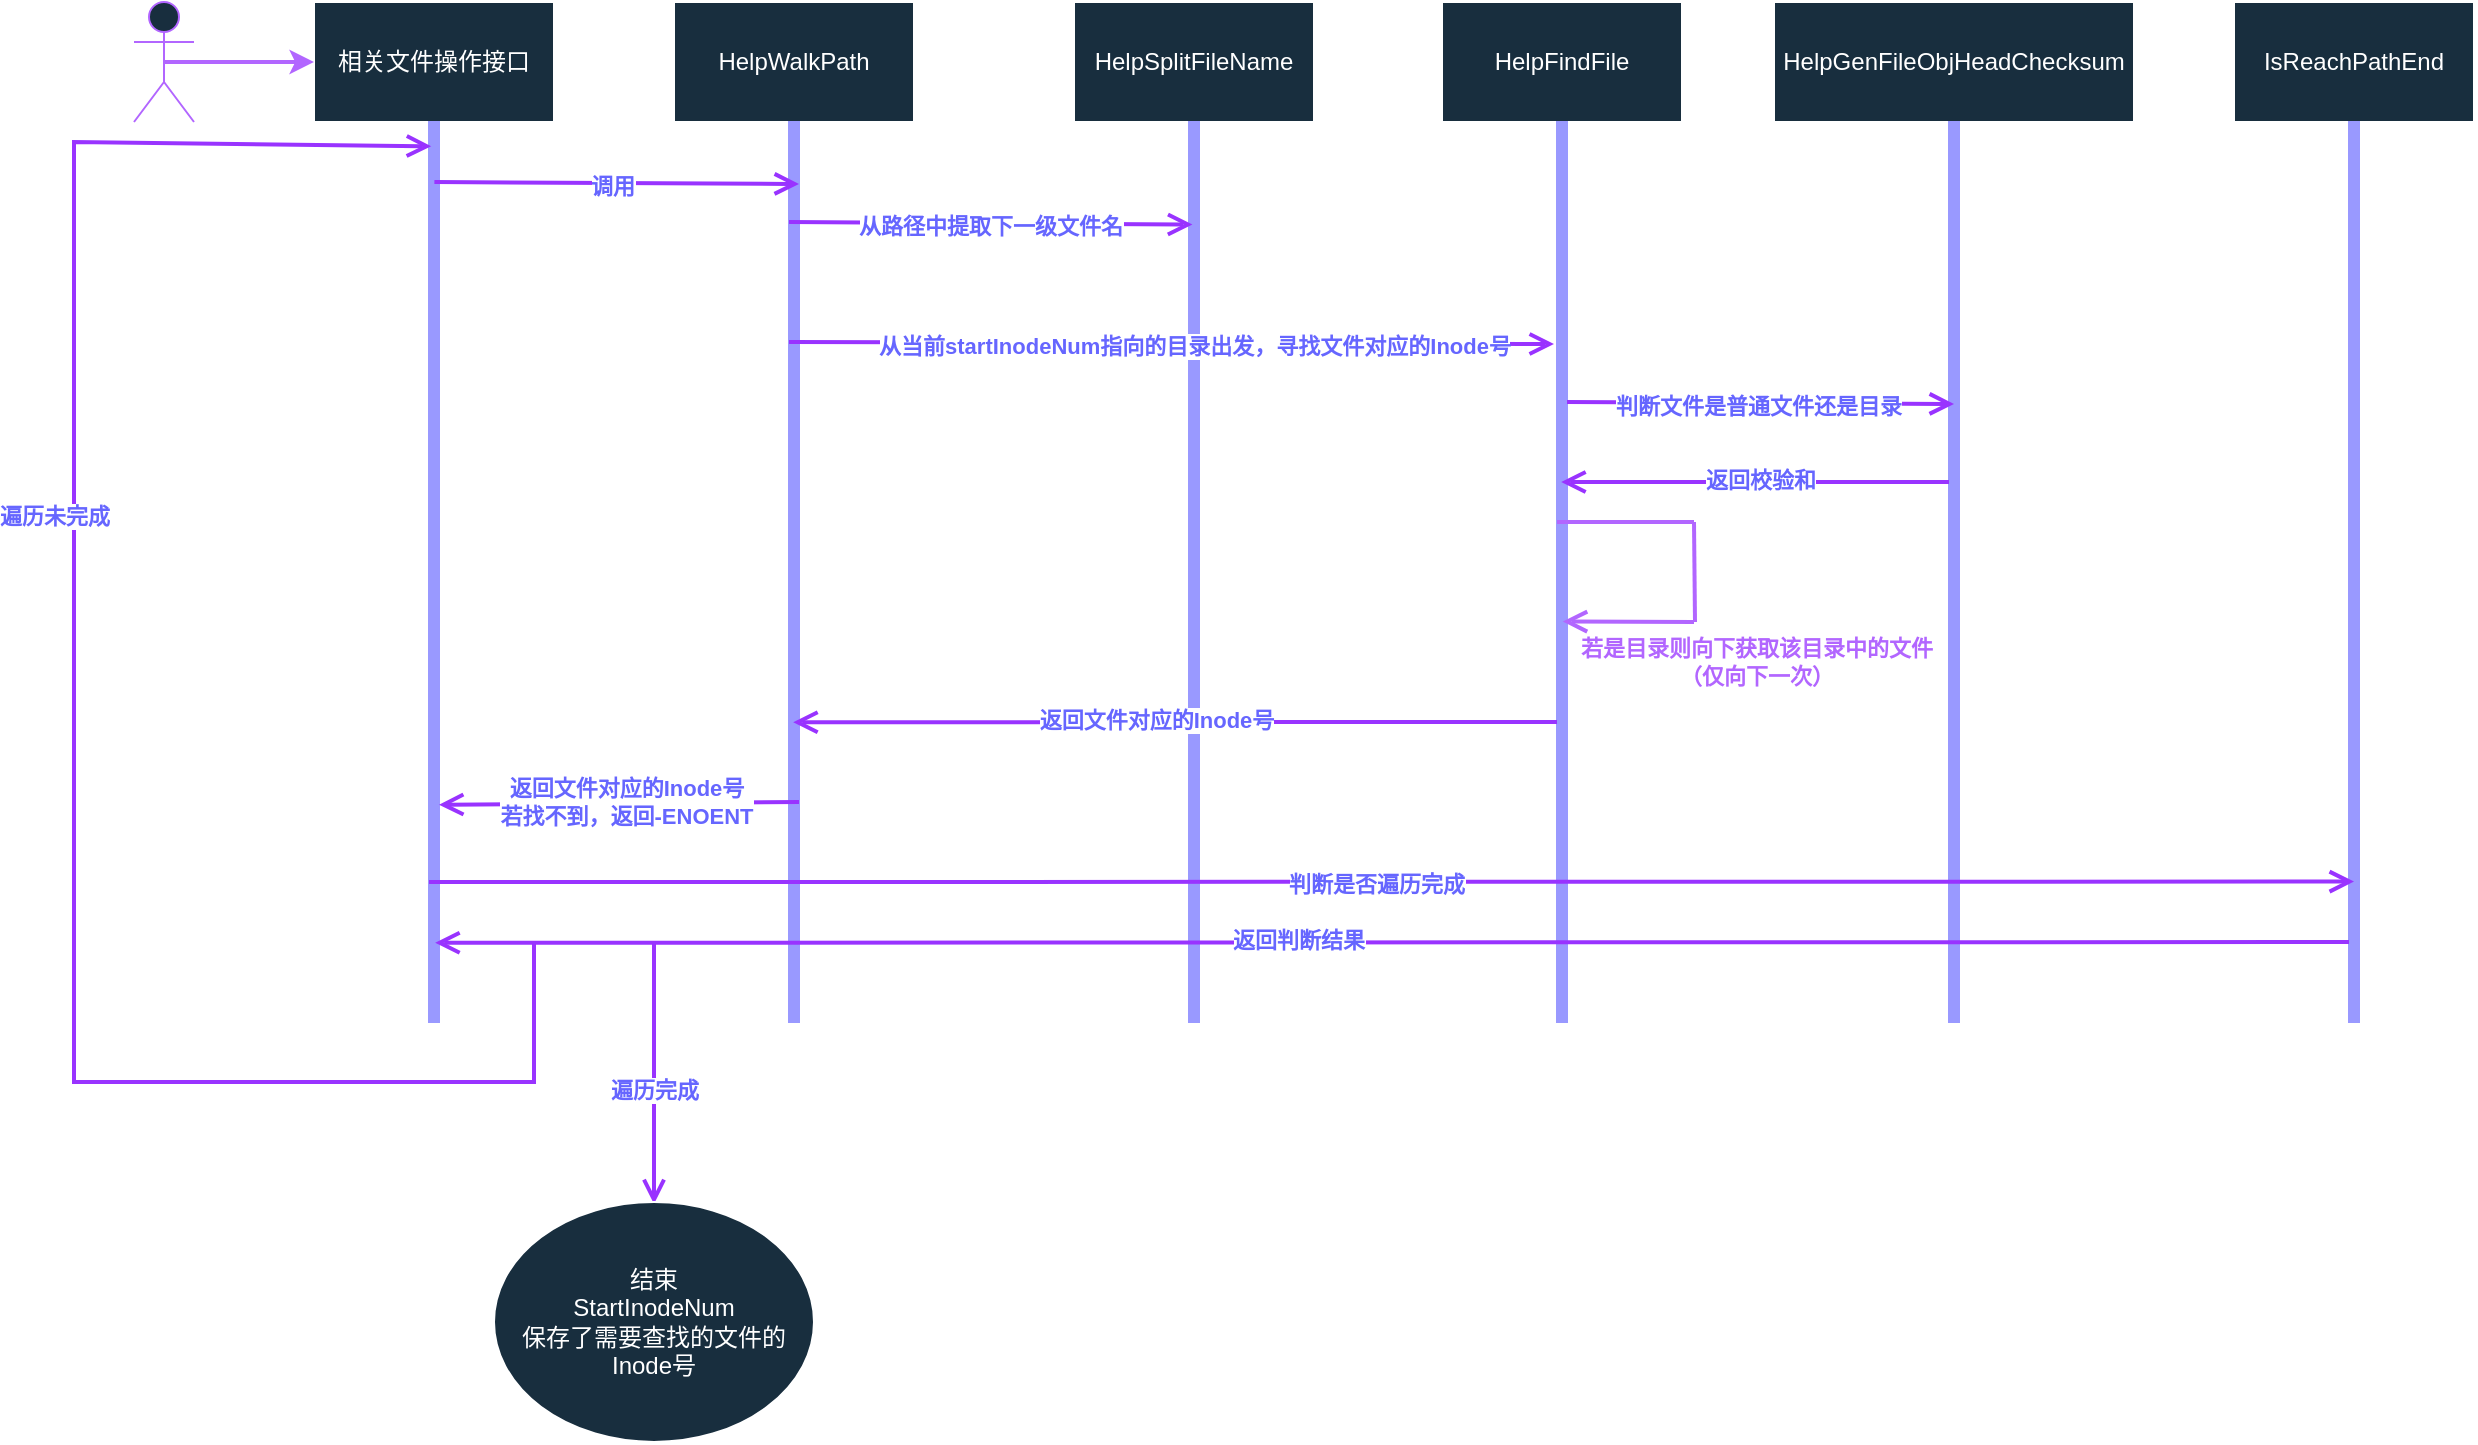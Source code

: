 <mxfile version="22.1.2" type="device" pages="10">
  <diagram name="第 1 页" id="82gVRnbffXgMGGm_xm2G">
    <mxGraphModel dx="1863" dy="623" grid="1" gridSize="10" guides="1" tooltips="1" connect="1" arrows="1" fold="1" page="1" pageScale="1" pageWidth="827" pageHeight="1169" math="0" shadow="0">
      <root>
        <mxCell id="0" />
        <mxCell id="1" parent="0" />
        <mxCell id="06FVIsJlmWont9KGnBh9-9" value="HelpWalkPath" style="rounded=0;whiteSpace=wrap;html=1;strokeColor=#FFFFFF;fontColor=#FFFFFF;fillColor=#182E3E;" parent="1" vertex="1">
          <mxGeometry x="30" y="90" width="120" height="60" as="geometry" />
        </mxCell>
        <mxCell id="06FVIsJlmWont9KGnBh9-10" value="HelpSplitFileName" style="rounded=0;whiteSpace=wrap;html=1;strokeColor=#FFFFFF;fontColor=#FFFFFF;fillColor=#182E3E;" parent="1" vertex="1">
          <mxGeometry x="230" y="90" width="120" height="60" as="geometry" />
        </mxCell>
        <mxCell id="06FVIsJlmWont9KGnBh9-24" value="" style="html=1;points=[];perimeter=orthogonalPerimeter;fillColor=strokeColor;strokeColor=#9999FF;fontColor=#6666FF;labelBackgroundColor=#6666FF;" parent="1" vertex="1">
          <mxGeometry x="87.5" y="150" width="5" height="450" as="geometry" />
        </mxCell>
        <mxCell id="06FVIsJlmWont9KGnBh9-25" value="" style="html=1;points=[];perimeter=orthogonalPerimeter;fillColor=strokeColor;strokeColor=#9999FF;fontColor=#6666FF;labelBackgroundColor=#6666FF;" parent="1" vertex="1">
          <mxGeometry x="287.5" y="150" width="5" height="450" as="geometry" />
        </mxCell>
        <mxCell id="06FVIsJlmWont9KGnBh9-26" value="" style="endArrow=open;startArrow=none;endFill=0;startFill=0;endSize=8;html=1;verticalAlign=bottom;labelBackgroundColor=none;strokeWidth=2;rounded=0;strokeColor=#9933FF;entryX=0.34;entryY=0.114;entryDx=0;entryDy=0;entryPerimeter=0;" parent="1" target="06FVIsJlmWont9KGnBh9-25" edge="1">
          <mxGeometry width="160" relative="1" as="geometry">
            <mxPoint x="87.5" y="200" as="sourcePoint" />
            <mxPoint x="247.5" y="200" as="targetPoint" />
          </mxGeometry>
        </mxCell>
        <mxCell id="06FVIsJlmWont9KGnBh9-27" value="&lt;b style=&quot;border-color: var(--border-color); color: rgb(102, 102, 255);&quot;&gt;从路径中提取下一级文件名&lt;/b&gt;" style="edgeLabel;html=1;align=center;verticalAlign=middle;resizable=0;points=[];fontColor=#FFFFFF;" parent="06FVIsJlmWont9KGnBh9-26" vertex="1" connectable="0">
          <mxGeometry x="0.131" y="-1" relative="1" as="geometry">
            <mxPoint x="-14" as="offset" />
          </mxGeometry>
        </mxCell>
        <mxCell id="06FVIsJlmWont9KGnBh9-28" value="HelpFindFile" style="rounded=0;whiteSpace=wrap;html=1;strokeColor=#FFFFFF;fontColor=#FFFFFF;fillColor=#182E3E;" parent="1" vertex="1">
          <mxGeometry x="414" y="90" width="120" height="60" as="geometry" />
        </mxCell>
        <mxCell id="06FVIsJlmWont9KGnBh9-29" value="" style="html=1;points=[];perimeter=orthogonalPerimeter;fillColor=strokeColor;strokeColor=#9999FF;fontColor=#6666FF;labelBackgroundColor=#6666FF;" parent="1" vertex="1">
          <mxGeometry x="471.5" y="150" width="5" height="450" as="geometry" />
        </mxCell>
        <mxCell id="06FVIsJlmWont9KGnBh9-31" value="" style="endArrow=open;startArrow=none;endFill=0;startFill=0;endSize=8;html=1;verticalAlign=bottom;labelBackgroundColor=none;strokeWidth=2;rounded=0;strokeColor=#9933FF;" parent="1" edge="1">
          <mxGeometry width="160" relative="1" as="geometry">
            <mxPoint x="87.5" y="260" as="sourcePoint" />
            <mxPoint x="470" y="261" as="targetPoint" />
          </mxGeometry>
        </mxCell>
        <mxCell id="06FVIsJlmWont9KGnBh9-32" value="&lt;font color=&quot;#6666ff&quot;&gt;&lt;b&gt;从当前startInodeNum指向的目录出发，寻找文件对应的Inode号&lt;/b&gt;&lt;/font&gt;" style="edgeLabel;html=1;align=center;verticalAlign=middle;resizable=0;points=[];fontColor=#FFFFFF;" parent="06FVIsJlmWont9KGnBh9-31" vertex="1" connectable="0">
          <mxGeometry x="0.131" y="-1" relative="1" as="geometry">
            <mxPoint x="-14" as="offset" />
          </mxGeometry>
        </mxCell>
        <mxCell id="06FVIsJlmWont9KGnBh9-33" value="HelpGenFileObjHeadChecksum" style="rounded=0;whiteSpace=wrap;html=1;strokeColor=#FFFFFF;fontColor=#FFFFFF;fillColor=#182E3E;" parent="1" vertex="1">
          <mxGeometry x="580" y="90" width="180" height="60" as="geometry" />
        </mxCell>
        <mxCell id="06FVIsJlmWont9KGnBh9-34" value="" style="html=1;points=[];perimeter=orthogonalPerimeter;fillColor=strokeColor;strokeColor=#9999FF;fontColor=#6666FF;labelBackgroundColor=#6666FF;" parent="1" vertex="1">
          <mxGeometry x="667.5" y="150" width="5" height="450" as="geometry" />
        </mxCell>
        <mxCell id="06FVIsJlmWont9KGnBh9-35" value="" style="endArrow=open;startArrow=none;endFill=0;startFill=0;endSize=8;html=1;verticalAlign=bottom;labelBackgroundColor=none;strokeWidth=2;rounded=0;strokeColor=#9933FF;" parent="1" edge="1">
          <mxGeometry width="160" relative="1" as="geometry">
            <mxPoint x="476.5" y="290" as="sourcePoint" />
            <mxPoint x="670" y="291" as="targetPoint" />
          </mxGeometry>
        </mxCell>
        <mxCell id="06FVIsJlmWont9KGnBh9-36" value="&lt;b style=&quot;border-color: var(--border-color); color: rgb(102, 102, 255);&quot;&gt;判断文件是普通文件还是目录&lt;/b&gt;" style="edgeLabel;html=1;align=center;verticalAlign=middle;resizable=0;points=[];fontColor=#FFFFFF;" parent="06FVIsJlmWont9KGnBh9-35" vertex="1" connectable="0">
          <mxGeometry x="0.131" y="-1" relative="1" as="geometry">
            <mxPoint x="-14" as="offset" />
          </mxGeometry>
        </mxCell>
        <mxCell id="06FVIsJlmWont9KGnBh9-38" value="" style="endArrow=none;startArrow=none;endFill=0;startFill=0;endSize=8;html=1;verticalAlign=bottom;labelBackgroundColor=none;strokeWidth=2;rounded=0;strokeColor=#B266FF;" parent="1" edge="1">
          <mxGeometry width="160" relative="1" as="geometry">
            <mxPoint x="471.5" y="350" as="sourcePoint" />
            <mxPoint x="540" y="350" as="targetPoint" />
          </mxGeometry>
        </mxCell>
        <mxCell id="06FVIsJlmWont9KGnBh9-41" value="&lt;font color=&quot;#b266ff&quot; style=&quot;font-size: 11px;&quot;&gt;若是目录则向下获取该目录中的文件&lt;br&gt;（仅向下一次）&lt;br&gt;&lt;/font&gt;" style="edgeLabel;html=1;align=center;verticalAlign=middle;resizable=0;points=[];fontColor=#FFFFFF;fontSize=11;fontStyle=1" parent="06FVIsJlmWont9KGnBh9-38" vertex="1" connectable="0">
          <mxGeometry x="0.165" y="-1" relative="1" as="geometry">
            <mxPoint x="59" y="69" as="offset" />
          </mxGeometry>
        </mxCell>
        <mxCell id="06FVIsJlmWont9KGnBh9-39" value="" style="endArrow=none;startArrow=none;endFill=0;startFill=0;endSize=8;html=1;verticalAlign=bottom;labelBackgroundColor=none;strokeWidth=2;rounded=0;strokeColor=#B266FF;" parent="1" edge="1">
          <mxGeometry width="160" relative="1" as="geometry">
            <mxPoint x="540" y="350" as="sourcePoint" />
            <mxPoint x="540.5" y="400" as="targetPoint" />
          </mxGeometry>
        </mxCell>
        <mxCell id="06FVIsJlmWont9KGnBh9-40" value="" style="endArrow=open;startArrow=none;endFill=0;startFill=0;endSize=8;html=1;verticalAlign=bottom;labelBackgroundColor=none;strokeWidth=2;rounded=0;strokeColor=#B266FF;entryX=0.58;entryY=0.555;entryDx=0;entryDy=0;entryPerimeter=0;" parent="1" target="06FVIsJlmWont9KGnBh9-29" edge="1">
          <mxGeometry width="160" relative="1" as="geometry">
            <mxPoint x="540" y="400" as="sourcePoint" />
            <mxPoint x="490" y="400" as="targetPoint" />
          </mxGeometry>
        </mxCell>
        <mxCell id="06FVIsJlmWont9KGnBh9-42" value="" style="endArrow=open;startArrow=none;endFill=0;startFill=0;endSize=8;html=1;verticalAlign=bottom;labelBackgroundColor=none;strokeWidth=2;rounded=0;strokeColor=#9933FF;entryX=0.42;entryY=0.4;entryDx=0;entryDy=0;entryPerimeter=0;" parent="1" target="06FVIsJlmWont9KGnBh9-29" edge="1">
          <mxGeometry width="160" relative="1" as="geometry">
            <mxPoint x="667.5" y="330" as="sourcePoint" />
            <mxPoint x="500" y="330" as="targetPoint" />
          </mxGeometry>
        </mxCell>
        <mxCell id="06FVIsJlmWont9KGnBh9-43" value="&lt;b style=&quot;border-color: var(--border-color); color: rgb(102, 102, 255);&quot;&gt;返回校验和&lt;/b&gt;" style="edgeLabel;html=1;align=center;verticalAlign=middle;resizable=0;points=[];fontColor=#FFFFFF;" parent="06FVIsJlmWont9KGnBh9-42" vertex="1" connectable="0">
          <mxGeometry x="0.131" y="-1" relative="1" as="geometry">
            <mxPoint x="15" as="offset" />
          </mxGeometry>
        </mxCell>
        <mxCell id="06FVIsJlmWont9KGnBh9-44" value="" style="endArrow=open;startArrow=none;endFill=0;startFill=0;endSize=8;html=1;verticalAlign=bottom;labelBackgroundColor=none;strokeWidth=2;rounded=0;strokeColor=#9933FF;entryX=0.42;entryY=0.667;entryDx=0;entryDy=0;entryPerimeter=0;" parent="1" target="06FVIsJlmWont9KGnBh9-24" edge="1">
          <mxGeometry width="160" relative="1" as="geometry">
            <mxPoint x="471.5" y="450" as="sourcePoint" />
            <mxPoint x="278" y="450" as="targetPoint" />
          </mxGeometry>
        </mxCell>
        <mxCell id="06FVIsJlmWont9KGnBh9-45" value="&lt;b style=&quot;border-color: var(--border-color); color: rgb(102, 102, 255);&quot;&gt;返回文件对应的Inode号&lt;/b&gt;" style="edgeLabel;html=1;align=center;verticalAlign=middle;resizable=0;points=[];fontColor=#FFFFFF;" parent="06FVIsJlmWont9KGnBh9-44" vertex="1" connectable="0">
          <mxGeometry x="0.131" y="-1" relative="1" as="geometry">
            <mxPoint x="15" as="offset" />
          </mxGeometry>
        </mxCell>
        <mxCell id="06FVIsJlmWont9KGnBh9-46" value="IsReachPathEnd" style="rounded=0;whiteSpace=wrap;html=1;strokeColor=#FFFFFF;fontColor=#FFFFFF;fillColor=#182E3E;" parent="1" vertex="1">
          <mxGeometry x="810" y="90" width="120" height="60" as="geometry" />
        </mxCell>
        <mxCell id="06FVIsJlmWont9KGnBh9-47" value="" style="html=1;points=[];perimeter=orthogonalPerimeter;fillColor=strokeColor;strokeColor=#9999FF;fontColor=#6666FF;labelBackgroundColor=#6666FF;" parent="1" vertex="1">
          <mxGeometry x="867.5" y="150" width="5" height="450" as="geometry" />
        </mxCell>
        <mxCell id="06FVIsJlmWont9KGnBh9-48" value="相关文件操作接口" style="rounded=0;whiteSpace=wrap;html=1;strokeColor=#FFFFFF;fontColor=#FFFFFF;fillColor=#182E3E;" parent="1" vertex="1">
          <mxGeometry x="-150" y="90" width="120" height="60" as="geometry" />
        </mxCell>
        <mxCell id="06FVIsJlmWont9KGnBh9-49" value="" style="html=1;points=[];perimeter=orthogonalPerimeter;fillColor=strokeColor;strokeColor=#9999FF;fontColor=#6666FF;labelBackgroundColor=#6666FF;" parent="1" vertex="1">
          <mxGeometry x="-92.5" y="150" width="5" height="450" as="geometry" />
        </mxCell>
        <mxCell id="06FVIsJlmWont9KGnBh9-51" style="edgeStyle=orthogonalEdgeStyle;rounded=0;orthogonalLoop=1;jettySize=auto;html=1;exitX=0.5;exitY=0.5;exitDx=0;exitDy=0;exitPerimeter=0;entryX=0;entryY=0.5;entryDx=0;entryDy=0;strokeColor=#B266FF;strokeWidth=2;" parent="1" source="06FVIsJlmWont9KGnBh9-50" target="06FVIsJlmWont9KGnBh9-48" edge="1">
          <mxGeometry relative="1" as="geometry" />
        </mxCell>
        <mxCell id="06FVIsJlmWont9KGnBh9-50" value="Actor" style="shape=umlActor;verticalLabelPosition=bottom;verticalAlign=top;html=1;strokeColor=#B266FF;fontColor=#FFFFFF;fillColor=#182E3E;" parent="1" vertex="1">
          <mxGeometry x="-240" y="90" width="30" height="60" as="geometry" />
        </mxCell>
        <mxCell id="06FVIsJlmWont9KGnBh9-52" value="" style="endArrow=open;startArrow=none;endFill=0;startFill=0;endSize=8;html=1;verticalAlign=bottom;labelBackgroundColor=none;strokeWidth=2;rounded=0;strokeColor=#9933FF;entryX=0.34;entryY=0.114;entryDx=0;entryDy=0;entryPerimeter=0;" parent="1" edge="1">
          <mxGeometry width="160" relative="1" as="geometry">
            <mxPoint x="-89.8" y="180" as="sourcePoint" />
            <mxPoint x="92.5" y="181" as="targetPoint" />
          </mxGeometry>
        </mxCell>
        <mxCell id="06FVIsJlmWont9KGnBh9-53" value="&lt;b style=&quot;border-color: var(--border-color); color: rgb(102, 102, 255);&quot;&gt;调用&lt;/b&gt;" style="edgeLabel;html=1;align=center;verticalAlign=middle;resizable=0;points=[];fontColor=#FFFFFF;" parent="06FVIsJlmWont9KGnBh9-52" vertex="1" connectable="0">
          <mxGeometry x="0.131" y="-1" relative="1" as="geometry">
            <mxPoint x="-14" as="offset" />
          </mxGeometry>
        </mxCell>
        <mxCell id="06FVIsJlmWont9KGnBh9-54" value="" style="endArrow=open;startArrow=none;endFill=0;startFill=0;endSize=8;html=1;verticalAlign=bottom;labelBackgroundColor=none;strokeWidth=2;rounded=0;strokeColor=#9933FF;entryX=0.42;entryY=0.667;entryDx=0;entryDy=0;entryPerimeter=0;exitX=0.7;exitY=0.797;exitDx=0;exitDy=0;exitPerimeter=0;" parent="1" edge="1">
          <mxGeometry width="160" relative="1" as="geometry">
            <mxPoint x="92.5" y="490.0" as="sourcePoint" />
            <mxPoint x="-87.5" y="491.35" as="targetPoint" />
          </mxGeometry>
        </mxCell>
        <mxCell id="06FVIsJlmWont9KGnBh9-55" value="&lt;b style=&quot;border-color: var(--border-color); color: rgb(102, 102, 255);&quot;&gt;返回文件对应的Inode号&lt;br&gt;若找不到，返回-ENOENT&lt;br&gt;&lt;/b&gt;" style="edgeLabel;html=1;align=center;verticalAlign=middle;resizable=0;points=[];fontColor=#FFFFFF;" parent="06FVIsJlmWont9KGnBh9-54" vertex="1" connectable="0">
          <mxGeometry x="0.131" y="-1" relative="1" as="geometry">
            <mxPoint x="15" as="offset" />
          </mxGeometry>
        </mxCell>
        <mxCell id="06FVIsJlmWont9KGnBh9-56" value="" style="endArrow=open;startArrow=none;endFill=0;startFill=0;endSize=8;html=1;verticalAlign=bottom;labelBackgroundColor=none;strokeWidth=2;rounded=0;strokeColor=#9933FF;entryX=0.5;entryY=0.844;entryDx=0;entryDy=0;entryPerimeter=0;" parent="1" target="06FVIsJlmWont9KGnBh9-47" edge="1">
          <mxGeometry width="160" relative="1" as="geometry">
            <mxPoint x="-92.5" y="530" as="sourcePoint" />
            <mxPoint x="89.8" y="531" as="targetPoint" />
          </mxGeometry>
        </mxCell>
        <mxCell id="06FVIsJlmWont9KGnBh9-57" value="&lt;b style=&quot;border-color: var(--border-color); color: rgb(102, 102, 255);&quot;&gt;判断是否遍历完成&lt;/b&gt;" style="edgeLabel;html=1;align=center;verticalAlign=middle;resizable=0;points=[];fontColor=#FFFFFF;" parent="06FVIsJlmWont9KGnBh9-56" vertex="1" connectable="0">
          <mxGeometry x="0.131" y="-1" relative="1" as="geometry">
            <mxPoint x="-71" as="offset" />
          </mxGeometry>
        </mxCell>
        <mxCell id="06FVIsJlmWont9KGnBh9-60" value="" style="endArrow=open;startArrow=none;endFill=0;startFill=0;endSize=8;html=1;verticalAlign=bottom;labelBackgroundColor=none;strokeWidth=2;rounded=0;strokeColor=#9933FF;" parent="1" edge="1">
          <mxGeometry width="160" relative="1" as="geometry">
            <mxPoint x="20" y="560" as="sourcePoint" />
            <mxPoint x="20" y="691" as="targetPoint" />
          </mxGeometry>
        </mxCell>
        <mxCell id="06FVIsJlmWont9KGnBh9-61" value="&lt;font color=&quot;#6666ff&quot;&gt;&lt;b&gt;遍历完成&lt;/b&gt;&lt;/font&gt;" style="edgeLabel;html=1;align=center;verticalAlign=middle;resizable=0;points=[];fontColor=#FFFFFF;" parent="06FVIsJlmWont9KGnBh9-60" vertex="1" connectable="0">
          <mxGeometry x="0.131" y="-1" relative="1" as="geometry">
            <mxPoint x="1" as="offset" />
          </mxGeometry>
        </mxCell>
        <mxCell id="06FVIsJlmWont9KGnBh9-62" value="" style="endArrow=open;startArrow=none;endFill=0;startFill=0;endSize=8;html=1;verticalAlign=bottom;labelBackgroundColor=none;strokeWidth=2;rounded=0;strokeColor=#9933FF;entryX=0.22;entryY=0.027;entryDx=0;entryDy=0;entryPerimeter=0;" parent="1" target="06FVIsJlmWont9KGnBh9-49" edge="1">
          <mxGeometry width="160" relative="1" as="geometry">
            <mxPoint x="-40" y="560" as="sourcePoint" />
            <mxPoint x="-130" y="160" as="targetPoint" />
            <Array as="points">
              <mxPoint x="-40" y="630" />
              <mxPoint x="-160" y="630" />
              <mxPoint x="-270" y="630" />
              <mxPoint x="-270" y="530" />
              <mxPoint x="-270" y="160" />
            </Array>
          </mxGeometry>
        </mxCell>
        <mxCell id="06FVIsJlmWont9KGnBh9-63" value="&lt;font color=&quot;#6666ff&quot;&gt;&lt;b&gt;遍历未完成&lt;/b&gt;&lt;/font&gt;" style="edgeLabel;html=1;align=center;verticalAlign=middle;resizable=0;points=[];fontColor=#FFFFFF;" parent="06FVIsJlmWont9KGnBh9-62" vertex="1" connectable="0">
          <mxGeometry x="0.131" y="-1" relative="1" as="geometry">
            <mxPoint x="-11" y="-47" as="offset" />
          </mxGeometry>
        </mxCell>
        <mxCell id="06FVIsJlmWont9KGnBh9-64" value="结束&lt;br&gt;StartInodeNum&lt;br&gt;保存了需要查找的文件的Inode号" style="ellipse;whiteSpace=wrap;html=1;strokeColor=#FFFFFF;fontColor=#FFFFFF;fillColor=#182E3E;" parent="1" vertex="1">
          <mxGeometry x="-60" y="690" width="160" height="120" as="geometry" />
        </mxCell>
        <mxCell id="XNiVaNFPiYoeHzE4xXoq-1" value="" style="endArrow=open;startArrow=none;endFill=0;startFill=0;endSize=8;html=1;verticalAlign=bottom;labelBackgroundColor=none;strokeWidth=2;rounded=0;strokeColor=#9933FF;entryX=0.62;entryY=0.912;entryDx=0;entryDy=0;entryPerimeter=0;" parent="1" target="06FVIsJlmWont9KGnBh9-49" edge="1">
          <mxGeometry width="160" relative="1" as="geometry">
            <mxPoint x="867.5" y="560" as="sourcePoint" />
            <mxPoint x="486" y="560" as="targetPoint" />
          </mxGeometry>
        </mxCell>
        <mxCell id="XNiVaNFPiYoeHzE4xXoq-2" value="&lt;b style=&quot;border-color: var(--border-color); color: rgb(102, 102, 255);&quot;&gt;返回判断结果&lt;/b&gt;" style="edgeLabel;html=1;align=center;verticalAlign=middle;resizable=0;points=[];fontColor=#FFFFFF;" parent="XNiVaNFPiYoeHzE4xXoq-1" vertex="1" connectable="0">
          <mxGeometry x="0.131" y="-1" relative="1" as="geometry">
            <mxPoint x="15" as="offset" />
          </mxGeometry>
        </mxCell>
      </root>
    </mxGraphModel>
  </diagram>
  <diagram id="uCKAdrM9nDORhX8QmCWT" name="第 2 页">
    <mxGraphModel dx="1702" dy="1701" grid="1" gridSize="10" guides="1" tooltips="1" connect="1" arrows="1" fold="1" page="1" pageScale="1" pageWidth="827" pageHeight="1169" math="0" shadow="0">
      <root>
        <mxCell id="0" />
        <mxCell id="1" parent="0" />
        <mxCell id="wbUy2Eui-6K6D-yZi6lW-1" value="HelpWalkPath" style="rounded=0;whiteSpace=wrap;html=1;strokeColor=#FFFFFF;fontColor=#FFFFFF;fillColor=#182E3E;" vertex="1" parent="1">
          <mxGeometry x="40" y="40" width="120" height="60" as="geometry" />
        </mxCell>
        <mxCell id="wbUy2Eui-6K6D-yZi6lW-2" value="HelpFillStat" style="rounded=0;whiteSpace=wrap;html=1;strokeColor=#FFFFFF;fontColor=#FFFFFF;fillColor=#182E3E;" vertex="1" parent="1">
          <mxGeometry x="200" y="40" width="120" height="60" as="geometry" />
        </mxCell>
        <mxCell id="wbUy2Eui-6K6D-yZi6lW-3" value="" style="html=1;points=[];perimeter=orthogonalPerimeter;fillColor=strokeColor;strokeColor=#6666FF;fontColor=#FFFFFF;" vertex="1" parent="1">
          <mxGeometry x="97.5" y="100" width="5" height="260" as="geometry" />
        </mxCell>
        <mxCell id="wbUy2Eui-6K6D-yZi6lW-4" value="" style="html=1;points=[];perimeter=orthogonalPerimeter;fillColor=strokeColor;strokeColor=#6666FF;fontColor=#FFFFFF;" vertex="1" parent="1">
          <mxGeometry x="257.5" y="100" width="5" height="260" as="geometry" />
        </mxCell>
        <mxCell id="1lkFt3onUF0Hfq9DiLOo-11" style="edgeStyle=orthogonalEdgeStyle;rounded=0;orthogonalLoop=1;jettySize=auto;html=1;exitX=0.5;exitY=0.5;exitDx=0;exitDy=0;exitPerimeter=0;strokeColor=#23445D;" edge="1" parent="1" source="1lkFt3onUF0Hfq9DiLOo-10">
          <mxGeometry relative="1" as="geometry">
            <mxPoint x="-140" y="-10.167" as="targetPoint" />
          </mxGeometry>
        </mxCell>
        <mxCell id="wbUy2Eui-6K6D-yZi6lW-5" value="Actor" style="shape=umlActor;verticalLabelPosition=bottom;verticalAlign=top;html=1;strokeColor=#007FFF;fontColor=#FFFFFF;fillColor=#6666FF;" vertex="1" parent="1">
          <mxGeometry x="-210" y="-40" width="30" height="60" as="geometry" />
        </mxCell>
        <mxCell id="wbUy2Eui-6K6D-yZi6lW-8" value="SFS_getattr" style="rounded=0;whiteSpace=wrap;html=1;strokeColor=#FFFFFF;fontColor=#FFFFFF;fillColor=#182E3E;" vertex="1" parent="1">
          <mxGeometry x="-110" y="40" width="120" height="60" as="geometry" />
        </mxCell>
        <mxCell id="wbUy2Eui-6K6D-yZi6lW-9" value="" style="html=1;points=[];perimeter=orthogonalPerimeter;fillColor=strokeColor;strokeColor=#6666FF;fontColor=#FFFFFF;" vertex="1" parent="1">
          <mxGeometry x="-52.5" y="100" width="5" height="260" as="geometry" />
        </mxCell>
        <mxCell id="wbUy2Eui-6K6D-yZi6lW-10" style="edgeStyle=orthogonalEdgeStyle;rounded=0;orthogonalLoop=1;jettySize=auto;html=1;exitX=0.5;exitY=0.5;exitDx=0;exitDy=0;exitPerimeter=0;strokeColor=#9933FF;entryX=0.233;entryY=0.154;entryDx=0;entryDy=0;entryPerimeter=0;" edge="1" parent="1" target="wbUy2Eui-6K6D-yZi6lW-3">
          <mxGeometry relative="1" as="geometry">
            <mxPoint x="-52.5" y="140" as="sourcePoint" />
            <mxPoint x="30" y="160" as="targetPoint" />
          </mxGeometry>
        </mxCell>
        <mxCell id="wbUy2Eui-6K6D-yZi6lW-11" value="&lt;font color=&quot;#9933ff&quot;&gt;查找文件Inode&lt;/font&gt;" style="edgeLabel;html=1;align=center;verticalAlign=middle;resizable=0;points=[];fontColor=#FFFFFF;fontStyle=1" vertex="1" connectable="0" parent="wbUy2Eui-6K6D-yZi6lW-10">
          <mxGeometry x="0.064" y="-1" relative="1" as="geometry">
            <mxPoint as="offset" />
          </mxGeometry>
        </mxCell>
        <mxCell id="wbUy2Eui-6K6D-yZi6lW-12" style="edgeStyle=orthogonalEdgeStyle;rounded=0;orthogonalLoop=1;jettySize=auto;html=1;exitX=0.5;exitY=0.5;exitDx=0;exitDy=0;exitPerimeter=0;strokeColor=#9933FF;entryX=0.367;entryY=0.419;entryDx=0;entryDy=0;entryPerimeter=0;" edge="1" parent="1" target="wbUy2Eui-6K6D-yZi6lW-9">
          <mxGeometry relative="1" as="geometry">
            <mxPoint x="97.5" y="210" as="sourcePoint" />
            <mxPoint x="-20" y="210" as="targetPoint" />
          </mxGeometry>
        </mxCell>
        <mxCell id="wbUy2Eui-6K6D-yZi6lW-13" value="&lt;font color=&quot;#9933ff&quot;&gt;返回文件Inode&lt;/font&gt;" style="edgeLabel;html=1;align=center;verticalAlign=middle;resizable=0;points=[];fontColor=#FFFFFF;fontStyle=1" vertex="1" connectable="0" parent="wbUy2Eui-6K6D-yZi6lW-12">
          <mxGeometry x="0.064" y="-1" relative="1" as="geometry">
            <mxPoint as="offset" />
          </mxGeometry>
        </mxCell>
        <mxCell id="wbUy2Eui-6K6D-yZi6lW-14" style="edgeStyle=orthogonalEdgeStyle;rounded=0;orthogonalLoop=1;jettySize=auto;html=1;exitX=0.5;exitY=0.5;exitDx=0;exitDy=0;exitPerimeter=0;strokeColor=#9933FF;entryX=-0.567;entryY=0.58;entryDx=0;entryDy=0;entryPerimeter=0;" edge="1" parent="1">
          <mxGeometry relative="1" as="geometry">
            <mxPoint x="-45.83" y="320" as="sourcePoint" />
            <mxPoint x="257.505" y="320.8" as="targetPoint" />
          </mxGeometry>
        </mxCell>
        <mxCell id="wbUy2Eui-6K6D-yZi6lW-15" value="&lt;font color=&quot;#9933ff&quot;&gt;填充文件属性&lt;/font&gt;" style="edgeLabel;html=1;align=center;verticalAlign=middle;resizable=0;points=[];fontColor=#FFFFFF;fontStyle=1" vertex="1" connectable="0" parent="wbUy2Eui-6K6D-yZi6lW-14">
          <mxGeometry x="0.064" y="-1" relative="1" as="geometry">
            <mxPoint as="offset" />
          </mxGeometry>
        </mxCell>
        <mxCell id="1lkFt3onUF0Hfq9DiLOo-1" value="" style="endArrow=none;startArrow=none;endFill=0;startFill=0;endSize=8;html=1;verticalAlign=bottom;labelBackgroundColor=none;strokeWidth=2;rounded=0;strokeColor=#B266FF;" edge="1" parent="1">
          <mxGeometry width="160" relative="1" as="geometry">
            <mxPoint x="-47.5" y="240" as="sourcePoint" />
            <mxPoint x="21" y="240" as="targetPoint" />
          </mxGeometry>
        </mxCell>
        <mxCell id="1lkFt3onUF0Hfq9DiLOo-2" value="&lt;font color=&quot;#b266ff&quot; style=&quot;font-size: 11px;&quot;&gt;&lt;br&gt;&lt;/font&gt;" style="edgeLabel;html=1;align=center;verticalAlign=middle;resizable=0;points=[];fontColor=#FFFFFF;fontSize=11;fontStyle=1" vertex="1" connectable="0" parent="1lkFt3onUF0Hfq9DiLOo-1">
          <mxGeometry x="0.165" y="-1" relative="1" as="geometry">
            <mxPoint x="59" y="69" as="offset" />
          </mxGeometry>
        </mxCell>
        <mxCell id="1lkFt3onUF0Hfq9DiLOo-5" value="&lt;font color=&quot;#b266ff&quot;&gt;&lt;b&gt;通过Inode获取文件属性&lt;/b&gt;&lt;/font&gt;" style="edgeLabel;html=1;align=center;verticalAlign=middle;resizable=0;points=[];fontColor=#FFFFFF;" vertex="1" connectable="0" parent="1lkFt3onUF0Hfq9DiLOo-1">
          <mxGeometry x="-0.144" y="2" relative="1" as="geometry">
            <mxPoint x="38" y="52" as="offset" />
          </mxGeometry>
        </mxCell>
        <mxCell id="1lkFt3onUF0Hfq9DiLOo-3" value="" style="endArrow=none;startArrow=none;endFill=0;startFill=0;endSize=8;html=1;verticalAlign=bottom;labelBackgroundColor=none;strokeWidth=2;rounded=0;strokeColor=#B266FF;" edge="1" parent="1">
          <mxGeometry width="160" relative="1" as="geometry">
            <mxPoint x="21" y="240" as="sourcePoint" />
            <mxPoint x="20" y="270" as="targetPoint" />
          </mxGeometry>
        </mxCell>
        <mxCell id="1lkFt3onUF0Hfq9DiLOo-4" value="" style="endArrow=open;startArrow=none;endFill=0;startFill=0;endSize=8;html=1;verticalAlign=bottom;labelBackgroundColor=none;strokeWidth=2;rounded=0;strokeColor=#B266FF;entryX=0.58;entryY=0.555;entryDx=0;entryDy=0;entryPerimeter=0;" edge="1" parent="1">
          <mxGeometry width="160" relative="1" as="geometry">
            <mxPoint x="18.5" y="270" as="sourcePoint" />
            <mxPoint x="-47.5" y="270" as="targetPoint" />
          </mxGeometry>
        </mxCell>
        <mxCell id="1lkFt3onUF0Hfq9DiLOo-6" style="edgeStyle=orthogonalEdgeStyle;rounded=0;orthogonalLoop=1;jettySize=auto;html=1;exitX=0.5;exitY=0.5;exitDx=0;exitDy=0;exitPerimeter=0;strokeColor=#9933FF;entryX=0;entryY=0.5;entryDx=0;entryDy=0;" edge="1" parent="1" target="1lkFt3onUF0Hfq9DiLOo-8">
          <mxGeometry relative="1" as="geometry">
            <mxPoint x="-47.5" y="341.08" as="sourcePoint" />
            <mxPoint x="-210" y="70" as="targetPoint" />
            <Array as="points">
              <mxPoint x="-230" y="341" />
              <mxPoint x="-230" y="70" />
            </Array>
          </mxGeometry>
        </mxCell>
        <mxCell id="1lkFt3onUF0Hfq9DiLOo-7" value="&lt;font color=&quot;#9933ff&quot;&gt;返回&lt;br&gt;stbuf&lt;/font&gt;" style="edgeLabel;html=1;align=center;verticalAlign=middle;resizable=0;points=[];fontColor=#FFFFFF;fontStyle=1" vertex="1" connectable="0" parent="1lkFt3onUF0Hfq9DiLOo-6">
          <mxGeometry x="0.064" y="-1" relative="1" as="geometry">
            <mxPoint as="offset" />
          </mxGeometry>
        </mxCell>
        <mxCell id="1lkFt3onUF0Hfq9DiLOo-15" style="edgeStyle=orthogonalEdgeStyle;rounded=0;orthogonalLoop=1;jettySize=auto;html=1;exitX=0.5;exitY=0;exitDx=0;exitDy=0;strokeColor=#3333FF;" edge="1" parent="1" source="1lkFt3onUF0Hfq9DiLOo-8" target="wbUy2Eui-6K6D-yZi6lW-5">
          <mxGeometry relative="1" as="geometry" />
        </mxCell>
        <mxCell id="1lkFt3onUF0Hfq9DiLOo-8" value="" style="ellipse;html=1;shape=endState;fillColor=strokeColor;strokeColor=#B266FF;fontColor=#FFFFFF;" vertex="1" parent="1">
          <mxGeometry x="-210" y="55" width="30" height="30" as="geometry" />
        </mxCell>
        <mxCell id="1lkFt3onUF0Hfq9DiLOo-13" value="" style="edgeStyle=orthogonalEdgeStyle;rounded=0;orthogonalLoop=1;jettySize=auto;html=1;exitX=0.5;exitY=0.5;exitDx=0;exitDy=0;exitPerimeter=0;strokeColor=#B266FF;" edge="1" parent="1" source="wbUy2Eui-6K6D-yZi6lW-5" target="1lkFt3onUF0Hfq9DiLOo-10">
          <mxGeometry relative="1" as="geometry">
            <mxPoint x="-140" y="-10.167" as="targetPoint" />
            <mxPoint x="-195" y="-10" as="sourcePoint" />
          </mxGeometry>
        </mxCell>
        <mxCell id="1lkFt3onUF0Hfq9DiLOo-14" style="edgeStyle=orthogonalEdgeStyle;rounded=0;orthogonalLoop=1;jettySize=auto;html=1;exitX=0.5;exitY=1;exitDx=0;exitDy=0;entryX=0;entryY=0.5;entryDx=0;entryDy=0;strokeColor=#B266FF;" edge="1" parent="1" source="1lkFt3onUF0Hfq9DiLOo-10" target="wbUy2Eui-6K6D-yZi6lW-8">
          <mxGeometry relative="1" as="geometry" />
        </mxCell>
        <mxCell id="1lkFt3onUF0Hfq9DiLOo-10" value="" style="ellipse;fillColor=strokeColor;html=1;strokeColor=#B266FF;fontColor=#FFFFFF;" vertex="1" parent="1">
          <mxGeometry x="-160" y="-25" width="30" height="30" as="geometry" />
        </mxCell>
      </root>
    </mxGraphModel>
  </diagram>
  <diagram id="2p4xCWhhb_xmCruEYIjx" name="第 3 页">
    <mxGraphModel dx="1702" dy="1701" grid="1" gridSize="10" guides="1" tooltips="1" connect="1" arrows="1" fold="1" page="1" pageScale="1" pageWidth="827" pageHeight="1169" math="0" shadow="0">
      <root>
        <mxCell id="0" />
        <mxCell id="1" parent="0" />
        <mxCell id="ejD7_EuLBDKkSVsoBk_z-1" value="HelpWalkPath" style="rounded=0;whiteSpace=wrap;html=1;strokeColor=#FFFFFF;fontColor=#FFFFFF;fillColor=#182E3E;" vertex="1" parent="1">
          <mxGeometry x="180" y="30" width="120" height="60" as="geometry" />
        </mxCell>
        <mxCell id="ejD7_EuLBDKkSVsoBk_z-2" value="HelpGetFileNameFromInodeNum" style="rounded=0;whiteSpace=wrap;html=1;strokeColor=#FFFFFF;fontColor=#FFFFFF;fillColor=#182E3E;" vertex="1" parent="1">
          <mxGeometry x="340" y="30" width="200" height="60" as="geometry" />
        </mxCell>
        <mxCell id="ejD7_EuLBDKkSVsoBk_z-3" value="" style="html=1;points=[];perimeter=orthogonalPerimeter;fillColor=strokeColor;strokeColor=#6666FF;fontColor=#FFFFFF;" vertex="1" parent="1">
          <mxGeometry x="237.5" y="90" width="5" height="260" as="geometry" />
        </mxCell>
        <mxCell id="ejD7_EuLBDKkSVsoBk_z-4" value="" style="html=1;points=[];perimeter=orthogonalPerimeter;fillColor=strokeColor;strokeColor=#6666FF;fontColor=#FFFFFF;" vertex="1" parent="1">
          <mxGeometry x="397.5" y="90" width="5" height="260" as="geometry" />
        </mxCell>
        <mxCell id="ejD7_EuLBDKkSVsoBk_z-5" style="edgeStyle=orthogonalEdgeStyle;rounded=0;orthogonalLoop=1;jettySize=auto;html=1;exitX=0.5;exitY=0.5;exitDx=0;exitDy=0;exitPerimeter=0;strokeColor=#23445D;" edge="1" parent="1" source="ejD7_EuLBDKkSVsoBk_z-26">
          <mxGeometry relative="1" as="geometry">
            <mxPoint y="-20.167" as="targetPoint" />
          </mxGeometry>
        </mxCell>
        <mxCell id="ejD7_EuLBDKkSVsoBk_z-6" value="Actor" style="shape=umlActor;verticalLabelPosition=bottom;verticalAlign=top;html=1;strokeColor=#007FFF;fontColor=#FFFFFF;fillColor=#6666FF;" vertex="1" parent="1">
          <mxGeometry x="-70" y="-50" width="30" height="60" as="geometry" />
        </mxCell>
        <mxCell id="ejD7_EuLBDKkSVsoBk_z-7" value="SFS_readdir" style="rounded=0;whiteSpace=wrap;html=1;strokeColor=#FFFFFF;fontColor=#FFFFFF;fillColor=#182E3E;" vertex="1" parent="1">
          <mxGeometry x="30" y="30" width="120" height="60" as="geometry" />
        </mxCell>
        <mxCell id="ejD7_EuLBDKkSVsoBk_z-8" value="" style="html=1;points=[];perimeter=orthogonalPerimeter;fillColor=strokeColor;strokeColor=#6666FF;fontColor=#FFFFFF;" vertex="1" parent="1">
          <mxGeometry x="87.5" y="90" width="5" height="260" as="geometry" />
        </mxCell>
        <mxCell id="ejD7_EuLBDKkSVsoBk_z-9" style="edgeStyle=orthogonalEdgeStyle;rounded=0;orthogonalLoop=1;jettySize=auto;html=1;exitX=0.5;exitY=0.5;exitDx=0;exitDy=0;exitPerimeter=0;strokeColor=#9933FF;entryX=0.233;entryY=0.154;entryDx=0;entryDy=0;entryPerimeter=0;" edge="1" parent="1" target="ejD7_EuLBDKkSVsoBk_z-3">
          <mxGeometry relative="1" as="geometry">
            <mxPoint x="87.5" y="130" as="sourcePoint" />
            <mxPoint x="170" y="150" as="targetPoint" />
          </mxGeometry>
        </mxCell>
        <mxCell id="ejD7_EuLBDKkSVsoBk_z-10" value="&lt;font color=&quot;#9933ff&quot;&gt;查找目录Inode&lt;/font&gt;" style="edgeLabel;html=1;align=center;verticalAlign=middle;resizable=0;points=[];fontColor=#FFFFFF;fontStyle=1" vertex="1" connectable="0" parent="ejD7_EuLBDKkSVsoBk_z-9">
          <mxGeometry x="0.064" y="-1" relative="1" as="geometry">
            <mxPoint as="offset" />
          </mxGeometry>
        </mxCell>
        <mxCell id="ejD7_EuLBDKkSVsoBk_z-11" style="edgeStyle=orthogonalEdgeStyle;rounded=0;orthogonalLoop=1;jettySize=auto;html=1;exitX=0.5;exitY=0.5;exitDx=0;exitDy=0;exitPerimeter=0;strokeColor=#9933FF;entryX=0.367;entryY=0.419;entryDx=0;entryDy=0;entryPerimeter=0;" edge="1" parent="1" target="ejD7_EuLBDKkSVsoBk_z-8">
          <mxGeometry relative="1" as="geometry">
            <mxPoint x="237.5" y="200" as="sourcePoint" />
            <mxPoint x="120" y="200" as="targetPoint" />
          </mxGeometry>
        </mxCell>
        <mxCell id="ejD7_EuLBDKkSVsoBk_z-12" value="&lt;font color=&quot;#9933ff&quot;&gt;返回目录Inode&lt;/font&gt;" style="edgeLabel;html=1;align=center;verticalAlign=middle;resizable=0;points=[];fontColor=#FFFFFF;fontStyle=1" vertex="1" connectable="0" parent="ejD7_EuLBDKkSVsoBk_z-11">
          <mxGeometry x="0.064" y="-1" relative="1" as="geometry">
            <mxPoint as="offset" />
          </mxGeometry>
        </mxCell>
        <mxCell id="ejD7_EuLBDKkSVsoBk_z-13" style="edgeStyle=orthogonalEdgeStyle;rounded=0;orthogonalLoop=1;jettySize=auto;html=1;exitX=0.5;exitY=0.5;exitDx=0;exitDy=0;exitPerimeter=0;strokeColor=#9933FF;entryX=-0.567;entryY=0.58;entryDx=0;entryDy=0;entryPerimeter=0;" edge="1" parent="1">
          <mxGeometry relative="1" as="geometry">
            <mxPoint x="92.5" y="240" as="sourcePoint" />
            <mxPoint x="395.835" y="240.8" as="targetPoint" />
          </mxGeometry>
        </mxCell>
        <mxCell id="ejD7_EuLBDKkSVsoBk_z-14" value="&lt;font color=&quot;#9933ff&quot;&gt;通过子文件Inode号&lt;br&gt;获取子文件名&lt;/font&gt;" style="edgeLabel;html=1;align=center;verticalAlign=middle;resizable=0;points=[];fontColor=#FFFFFF;fontStyle=1" vertex="1" connectable="0" parent="ejD7_EuLBDKkSVsoBk_z-13">
          <mxGeometry x="0.064" y="-1" relative="1" as="geometry">
            <mxPoint as="offset" />
          </mxGeometry>
        </mxCell>
        <mxCell id="ejD7_EuLBDKkSVsoBk_z-20" style="edgeStyle=orthogonalEdgeStyle;rounded=0;orthogonalLoop=1;jettySize=auto;html=1;exitX=0.5;exitY=0.5;exitDx=0;exitDy=0;exitPerimeter=0;strokeColor=#9933FF;entryX=0;entryY=0.5;entryDx=0;entryDy=0;" edge="1" parent="1" target="ejD7_EuLBDKkSVsoBk_z-23">
          <mxGeometry relative="1" as="geometry">
            <mxPoint x="92.5" y="331.08" as="sourcePoint" />
            <mxPoint x="-70" y="60" as="targetPoint" />
            <Array as="points">
              <mxPoint x="-90" y="331" />
              <mxPoint x="-90" y="60" />
            </Array>
          </mxGeometry>
        </mxCell>
        <mxCell id="ejD7_EuLBDKkSVsoBk_z-21" value="&lt;font color=&quot;#9933ff&quot;&gt;调用&lt;br&gt;filler函数&lt;br&gt;添加文件名&lt;br&gt;&lt;/font&gt;" style="edgeLabel;html=1;align=center;verticalAlign=middle;resizable=0;points=[];fontColor=#FFFFFF;fontStyle=1" vertex="1" connectable="0" parent="ejD7_EuLBDKkSVsoBk_z-20">
          <mxGeometry x="0.064" y="-1" relative="1" as="geometry">
            <mxPoint as="offset" />
          </mxGeometry>
        </mxCell>
        <mxCell id="ejD7_EuLBDKkSVsoBk_z-22" style="edgeStyle=orthogonalEdgeStyle;rounded=0;orthogonalLoop=1;jettySize=auto;html=1;exitX=0.5;exitY=0;exitDx=0;exitDy=0;strokeColor=#3333FF;" edge="1" parent="1" source="ejD7_EuLBDKkSVsoBk_z-23" target="ejD7_EuLBDKkSVsoBk_z-6">
          <mxGeometry relative="1" as="geometry" />
        </mxCell>
        <mxCell id="ejD7_EuLBDKkSVsoBk_z-23" value="" style="ellipse;html=1;shape=endState;fillColor=strokeColor;strokeColor=#B266FF;fontColor=#FFFFFF;" vertex="1" parent="1">
          <mxGeometry x="-70" y="45" width="30" height="30" as="geometry" />
        </mxCell>
        <mxCell id="ejD7_EuLBDKkSVsoBk_z-24" value="" style="edgeStyle=orthogonalEdgeStyle;rounded=0;orthogonalLoop=1;jettySize=auto;html=1;exitX=0.5;exitY=0.5;exitDx=0;exitDy=0;exitPerimeter=0;strokeColor=#B266FF;" edge="1" parent="1" source="ejD7_EuLBDKkSVsoBk_z-6" target="ejD7_EuLBDKkSVsoBk_z-26">
          <mxGeometry relative="1" as="geometry">
            <mxPoint y="-20.167" as="targetPoint" />
            <mxPoint x="-55" y="-20" as="sourcePoint" />
          </mxGeometry>
        </mxCell>
        <mxCell id="ejD7_EuLBDKkSVsoBk_z-25" style="edgeStyle=orthogonalEdgeStyle;rounded=0;orthogonalLoop=1;jettySize=auto;html=1;exitX=0.5;exitY=1;exitDx=0;exitDy=0;entryX=0;entryY=0.5;entryDx=0;entryDy=0;strokeColor=#B266FF;" edge="1" parent="1" source="ejD7_EuLBDKkSVsoBk_z-26" target="ejD7_EuLBDKkSVsoBk_z-7">
          <mxGeometry relative="1" as="geometry" />
        </mxCell>
        <mxCell id="ejD7_EuLBDKkSVsoBk_z-26" value="" style="ellipse;fillColor=strokeColor;html=1;strokeColor=#B266FF;fontColor=#FFFFFF;" vertex="1" parent="1">
          <mxGeometry x="-20" y="-35" width="30" height="30" as="geometry" />
        </mxCell>
        <mxCell id="ejD7_EuLBDKkSVsoBk_z-27" style="edgeStyle=orthogonalEdgeStyle;rounded=0;orthogonalLoop=1;jettySize=auto;html=1;exitX=0.5;exitY=0.5;exitDx=0;exitDy=0;exitPerimeter=0;strokeColor=#9933FF;entryX=1.3;entryY=0.771;entryDx=0;entryDy=0;entryPerimeter=0;" edge="1" parent="1" target="ejD7_EuLBDKkSVsoBk_z-8">
          <mxGeometry relative="1" as="geometry">
            <mxPoint x="402.5" y="291.08" as="sourcePoint" />
            <mxPoint x="254" y="290.08" as="targetPoint" />
          </mxGeometry>
        </mxCell>
        <mxCell id="ejD7_EuLBDKkSVsoBk_z-28" value="&lt;font color=&quot;#9933ff&quot;&gt;返回子文件名&lt;/font&gt;" style="edgeLabel;html=1;align=center;verticalAlign=middle;resizable=0;points=[];fontColor=#FFFFFF;fontStyle=1" vertex="1" connectable="0" parent="ejD7_EuLBDKkSVsoBk_z-27">
          <mxGeometry x="0.064" y="-1" relative="1" as="geometry">
            <mxPoint as="offset" />
          </mxGeometry>
        </mxCell>
      </root>
    </mxGraphModel>
  </diagram>
  <diagram name="第 4 页" id="qD84ONHb2aCC-X1jso4I">
    <mxGraphModel dx="1702" dy="1701" grid="1" gridSize="10" guides="1" tooltips="1" connect="1" arrows="1" fold="1" page="1" pageScale="1" pageWidth="827" pageHeight="1169" math="0" shadow="0">
      <root>
        <mxCell id="JRUVoUhCG8TI8RYobFwX-0" />
        <mxCell id="JRUVoUhCG8TI8RYobFwX-1" parent="JRUVoUhCG8TI8RYobFwX-0" />
        <mxCell id="JRUVoUhCG8TI8RYobFwX-2" value="HelpWalkPath" style="rounded=0;whiteSpace=wrap;html=1;strokeColor=#FFFFFF;fontColor=#FFFFFF;fillColor=#182E3E;" vertex="1" parent="JRUVoUhCG8TI8RYobFwX-1">
          <mxGeometry x="180" y="30" width="120" height="60" as="geometry" />
        </mxCell>
        <mxCell id="JRUVoUhCG8TI8RYobFwX-4" value="" style="html=1;points=[];perimeter=orthogonalPerimeter;fillColor=strokeColor;strokeColor=#6666FF;fontColor=#FFFFFF;" vertex="1" parent="JRUVoUhCG8TI8RYobFwX-1">
          <mxGeometry x="237.5" y="90" width="5" height="260" as="geometry" />
        </mxCell>
        <mxCell id="JRUVoUhCG8TI8RYobFwX-6" style="edgeStyle=orthogonalEdgeStyle;rounded=0;orthogonalLoop=1;jettySize=auto;html=1;exitX=0.5;exitY=0.5;exitDx=0;exitDy=0;exitPerimeter=0;strokeColor=#23445D;" edge="1" parent="JRUVoUhCG8TI8RYobFwX-1" source="JRUVoUhCG8TI8RYobFwX-22">
          <mxGeometry relative="1" as="geometry">
            <mxPoint y="-20.167" as="targetPoint" />
          </mxGeometry>
        </mxCell>
        <mxCell id="JRUVoUhCG8TI8RYobFwX-7" value="Actor" style="shape=umlActor;verticalLabelPosition=bottom;verticalAlign=top;html=1;strokeColor=#007FFF;fontColor=#FFFFFF;fillColor=#6666FF;" vertex="1" parent="JRUVoUhCG8TI8RYobFwX-1">
          <mxGeometry x="-70" y="-50" width="30" height="60" as="geometry" />
        </mxCell>
        <mxCell id="JRUVoUhCG8TI8RYobFwX-8" value="SFS_mkdir" style="rounded=0;whiteSpace=wrap;html=1;strokeColor=#FFFFFF;fontColor=#FFFFFF;fillColor=#182E3E;" vertex="1" parent="JRUVoUhCG8TI8RYobFwX-1">
          <mxGeometry x="30" y="30" width="120" height="60" as="geometry" />
        </mxCell>
        <mxCell id="JRUVoUhCG8TI8RYobFwX-9" value="" style="html=1;points=[];perimeter=orthogonalPerimeter;fillColor=strokeColor;strokeColor=#6666FF;fontColor=#FFFFFF;" vertex="1" parent="JRUVoUhCG8TI8RYobFwX-1">
          <mxGeometry x="87.5" y="90" width="5" height="260" as="geometry" />
        </mxCell>
        <mxCell id="JRUVoUhCG8TI8RYobFwX-10" style="edgeStyle=orthogonalEdgeStyle;rounded=0;orthogonalLoop=1;jettySize=auto;html=1;exitX=0.5;exitY=0.5;exitDx=0;exitDy=0;exitPerimeter=0;strokeColor=#9933FF;entryX=0.233;entryY=0.154;entryDx=0;entryDy=0;entryPerimeter=0;" edge="1" parent="JRUVoUhCG8TI8RYobFwX-1" target="JRUVoUhCG8TI8RYobFwX-4">
          <mxGeometry relative="1" as="geometry">
            <mxPoint x="87.5" y="130" as="sourcePoint" />
            <mxPoint x="170" y="150" as="targetPoint" />
          </mxGeometry>
        </mxCell>
        <mxCell id="JRUVoUhCG8TI8RYobFwX-11" value="&lt;font color=&quot;#9933ff&quot;&gt;查找父目录Inode&lt;/font&gt;" style="edgeLabel;html=1;align=center;verticalAlign=middle;resizable=0;points=[];fontColor=#FFFFFF;fontStyle=1" vertex="1" connectable="0" parent="JRUVoUhCG8TI8RYobFwX-10">
          <mxGeometry x="0.064" y="-1" relative="1" as="geometry">
            <mxPoint as="offset" />
          </mxGeometry>
        </mxCell>
        <mxCell id="JRUVoUhCG8TI8RYobFwX-12" style="edgeStyle=orthogonalEdgeStyle;rounded=0;orthogonalLoop=1;jettySize=auto;html=1;exitX=0.5;exitY=0.5;exitDx=0;exitDy=0;exitPerimeter=0;strokeColor=#9933FF;entryX=0.367;entryY=0.419;entryDx=0;entryDy=0;entryPerimeter=0;" edge="1" parent="JRUVoUhCG8TI8RYobFwX-1">
          <mxGeometry relative="1" as="geometry">
            <mxPoint x="242.5" y="161.08" as="sourcePoint" />
            <mxPoint x="94.335" y="160.02" as="targetPoint" />
            <Array as="points">
              <mxPoint x="169" y="161" />
              <mxPoint x="169" y="160" />
            </Array>
          </mxGeometry>
        </mxCell>
        <mxCell id="JRUVoUhCG8TI8RYobFwX-13" value="&lt;font color=&quot;#9933ff&quot;&gt;返回父目录Inode&lt;/font&gt;" style="edgeLabel;html=1;align=center;verticalAlign=middle;resizable=0;points=[];fontColor=#FFFFFF;fontStyle=1" vertex="1" connectable="0" parent="JRUVoUhCG8TI8RYobFwX-12">
          <mxGeometry x="0.064" y="-1" relative="1" as="geometry">
            <mxPoint y="1" as="offset" />
          </mxGeometry>
        </mxCell>
        <mxCell id="JRUVoUhCG8TI8RYobFwX-18" style="edgeStyle=orthogonalEdgeStyle;rounded=0;orthogonalLoop=1;jettySize=auto;html=1;exitX=0.5;exitY=0;exitDx=0;exitDy=0;strokeColor=#3333FF;" edge="1" parent="JRUVoUhCG8TI8RYobFwX-1" source="JRUVoUhCG8TI8RYobFwX-19" target="JRUVoUhCG8TI8RYobFwX-7">
          <mxGeometry relative="1" as="geometry" />
        </mxCell>
        <mxCell id="JRUVoUhCG8TI8RYobFwX-19" value="" style="ellipse;html=1;shape=endState;fillColor=strokeColor;strokeColor=#B266FF;fontColor=#FFFFFF;" vertex="1" parent="JRUVoUhCG8TI8RYobFwX-1">
          <mxGeometry x="-70" y="45" width="30" height="30" as="geometry" />
        </mxCell>
        <mxCell id="JRUVoUhCG8TI8RYobFwX-20" value="" style="edgeStyle=orthogonalEdgeStyle;rounded=0;orthogonalLoop=1;jettySize=auto;html=1;exitX=0.5;exitY=0.5;exitDx=0;exitDy=0;exitPerimeter=0;strokeColor=#B266FF;" edge="1" parent="JRUVoUhCG8TI8RYobFwX-1" source="JRUVoUhCG8TI8RYobFwX-7" target="JRUVoUhCG8TI8RYobFwX-22">
          <mxGeometry relative="1" as="geometry">
            <mxPoint y="-20.167" as="targetPoint" />
            <mxPoint x="-55" y="-20" as="sourcePoint" />
          </mxGeometry>
        </mxCell>
        <mxCell id="JRUVoUhCG8TI8RYobFwX-21" style="edgeStyle=orthogonalEdgeStyle;rounded=0;orthogonalLoop=1;jettySize=auto;html=1;exitX=0.5;exitY=1;exitDx=0;exitDy=0;entryX=0;entryY=0.5;entryDx=0;entryDy=0;strokeColor=#B266FF;" edge="1" parent="JRUVoUhCG8TI8RYobFwX-1" source="JRUVoUhCG8TI8RYobFwX-22" target="JRUVoUhCG8TI8RYobFwX-8">
          <mxGeometry relative="1" as="geometry" />
        </mxCell>
        <mxCell id="JRUVoUhCG8TI8RYobFwX-22" value="" style="ellipse;fillColor=strokeColor;html=1;strokeColor=#B266FF;fontColor=#FFFFFF;" vertex="1" parent="JRUVoUhCG8TI8RYobFwX-1">
          <mxGeometry x="-20" y="-35" width="30" height="30" as="geometry" />
        </mxCell>
        <mxCell id="GrSD78EhJicWb3ZHqOHv-5" value="" style="endArrow=none;startArrow=none;endFill=0;startFill=0;endSize=8;html=1;verticalAlign=bottom;labelBackgroundColor=none;strokeWidth=3;rounded=0;strokeColor=#CC99FF;" edge="1" parent="JRUVoUhCG8TI8RYobFwX-1">
          <mxGeometry width="160" relative="1" as="geometry">
            <mxPoint x="92.5" y="230" as="sourcePoint" />
            <mxPoint x="150" y="230" as="targetPoint" />
          </mxGeometry>
        </mxCell>
        <mxCell id="GrSD78EhJicWb3ZHqOHv-17" value="" style="endArrow=none;startArrow=none;endFill=0;startFill=0;endSize=8;html=1;verticalAlign=bottom;labelBackgroundColor=none;strokeWidth=3;rounded=0;strokeColor=#CC99FF;" edge="1" parent="JRUVoUhCG8TI8RYobFwX-1">
          <mxGeometry width="160" relative="1" as="geometry">
            <mxPoint x="150" y="230" as="sourcePoint" />
            <mxPoint x="150" y="260" as="targetPoint" />
          </mxGeometry>
        </mxCell>
        <mxCell id="GrSD78EhJicWb3ZHqOHv-20" style="edgeStyle=orthogonalEdgeStyle;rounded=0;orthogonalLoop=1;jettySize=auto;html=1;strokeColor=#CC99FF;strokeWidth=2;entryX=0.9;entryY=0.653;entryDx=0;entryDy=0;entryPerimeter=0;" edge="1" parent="JRUVoUhCG8TI8RYobFwX-1" target="JRUVoUhCG8TI8RYobFwX-9">
          <mxGeometry relative="1" as="geometry">
            <mxPoint x="150" y="260" as="sourcePoint" />
            <mxPoint x="110" y="270" as="targetPoint" />
          </mxGeometry>
        </mxCell>
        <mxCell id="GrSD78EhJicWb3ZHqOHv-22" value="&lt;font color=&quot;#9933ff&quot;&gt;填充父目录&lt;br&gt;dentry.childInodeNo&lt;br&gt;&lt;/font&gt;" style="edgeLabel;html=1;align=center;verticalAlign=middle;resizable=0;points=[];fontColor=#FFFFFF;fontStyle=1" vertex="1" connectable="0" parent="GrSD78EhJicWb3ZHqOHv-20">
          <mxGeometry x="-0.245" y="-2" relative="1" as="geometry">
            <mxPoint x="22" y="22" as="offset" />
          </mxGeometry>
        </mxCell>
        <mxCell id="GrSD78EhJicWb3ZHqOHv-24" value="getBitmapValue" style="rounded=0;whiteSpace=wrap;html=1;strokeColor=#FFFFFF;fontColor=#FFFFFF;fillColor=#182E3E;" vertex="1" parent="JRUVoUhCG8TI8RYobFwX-1">
          <mxGeometry x="330" y="30" width="120" height="60" as="geometry" />
        </mxCell>
        <mxCell id="GrSD78EhJicWb3ZHqOHv-25" value="" style="html=1;points=[];perimeter=orthogonalPerimeter;fillColor=strokeColor;strokeColor=#6666FF;fontColor=#FFFFFF;" vertex="1" parent="JRUVoUhCG8TI8RYobFwX-1">
          <mxGeometry x="387.5" y="90" width="5" height="260" as="geometry" />
        </mxCell>
        <mxCell id="GrSD78EhJicWb3ZHqOHv-26" value="setBitmapValue" style="rounded=0;whiteSpace=wrap;html=1;strokeColor=#FFFFFF;fontColor=#FFFFFF;fillColor=#182E3E;" vertex="1" parent="JRUVoUhCG8TI8RYobFwX-1">
          <mxGeometry x="480" y="30" width="120" height="60" as="geometry" />
        </mxCell>
        <mxCell id="GrSD78EhJicWb3ZHqOHv-27" value="" style="html=1;points=[];perimeter=orthogonalPerimeter;fillColor=strokeColor;strokeColor=#6666FF;fontColor=#FFFFFF;" vertex="1" parent="JRUVoUhCG8TI8RYobFwX-1">
          <mxGeometry x="537.5" y="90" width="5" height="260" as="geometry" />
        </mxCell>
        <mxCell id="GrSD78EhJicWb3ZHqOHv-28" style="edgeStyle=orthogonalEdgeStyle;rounded=0;orthogonalLoop=1;jettySize=auto;html=1;exitX=0.5;exitY=0.5;exitDx=0;exitDy=0;exitPerimeter=0;strokeColor=#9933FF;entryX=0.1;entryY=0.348;entryDx=0;entryDy=0;entryPerimeter=0;" edge="1" parent="JRUVoUhCG8TI8RYobFwX-1" target="GrSD78EhJicWb3ZHqOHv-25">
          <mxGeometry relative="1" as="geometry">
            <mxPoint x="87.5" y="180" as="sourcePoint" />
            <mxPoint x="239" y="180" as="targetPoint" />
          </mxGeometry>
        </mxCell>
        <mxCell id="GrSD78EhJicWb3ZHqOHv-29" value="&lt;font color=&quot;#9933ff&quot;&gt;通过位图查找可用块&lt;/font&gt;" style="edgeLabel;html=1;align=center;verticalAlign=middle;resizable=0;points=[];fontColor=#FFFFFF;fontStyle=1" vertex="1" connectable="0" parent="GrSD78EhJicWb3ZHqOHv-28">
          <mxGeometry x="0.064" y="-1" relative="1" as="geometry">
            <mxPoint as="offset" />
          </mxGeometry>
        </mxCell>
        <mxCell id="GrSD78EhJicWb3ZHqOHv-33" style="edgeStyle=orthogonalEdgeStyle;rounded=0;orthogonalLoop=1;jettySize=auto;html=1;exitX=-0.167;exitY=0.466;exitDx=0;exitDy=0;exitPerimeter=0;strokeColor=#9933FF;entryX=0.367;entryY=0.419;entryDx=0;entryDy=0;entryPerimeter=0;" edge="1" parent="JRUVoUhCG8TI8RYobFwX-1" source="GrSD78EhJicWb3ZHqOHv-25">
          <mxGeometry relative="1" as="geometry">
            <mxPoint x="242.5" y="211.08" as="sourcePoint" />
            <mxPoint x="94.335" y="210.02" as="targetPoint" />
            <Array as="points">
              <mxPoint x="387" y="210" />
            </Array>
          </mxGeometry>
        </mxCell>
        <mxCell id="GrSD78EhJicWb3ZHqOHv-34" value="&lt;font color=&quot;#9933ff&quot;&gt;返回可用块&lt;/font&gt;" style="edgeLabel;html=1;align=center;verticalAlign=middle;resizable=0;points=[];fontColor=#FFFFFF;fontStyle=1" vertex="1" connectable="0" parent="GrSD78EhJicWb3ZHqOHv-33">
          <mxGeometry x="0.064" y="-1" relative="1" as="geometry">
            <mxPoint y="1" as="offset" />
          </mxGeometry>
        </mxCell>
        <mxCell id="GrSD78EhJicWb3ZHqOHv-35" style="edgeStyle=orthogonalEdgeStyle;rounded=0;orthogonalLoop=1;jettySize=auto;html=1;exitX=0.5;exitY=0.5;exitDx=0;exitDy=0;exitPerimeter=0;strokeColor=#9933FF;entryX=0.233;entryY=0.851;entryDx=0;entryDy=0;entryPerimeter=0;" edge="1" parent="JRUVoUhCG8TI8RYobFwX-1" target="GrSD78EhJicWb3ZHqOHv-27">
          <mxGeometry relative="1" as="geometry">
            <mxPoint x="92.5" y="310" as="sourcePoint" />
            <mxPoint x="244" y="310" as="targetPoint" />
          </mxGeometry>
        </mxCell>
        <mxCell id="GrSD78EhJicWb3ZHqOHv-36" value="&lt;font color=&quot;#9933ff&quot;&gt;设置位图值&lt;/font&gt;" style="edgeLabel;html=1;align=center;verticalAlign=middle;resizable=0;points=[];fontColor=#FFFFFF;fontStyle=1" vertex="1" connectable="0" parent="GrSD78EhJicWb3ZHqOHv-35">
          <mxGeometry x="0.064" y="-1" relative="1" as="geometry">
            <mxPoint as="offset" />
          </mxGeometry>
        </mxCell>
        <mxCell id="GrSD78EhJicWb3ZHqOHv-37" style="edgeStyle=orthogonalEdgeStyle;rounded=0;orthogonalLoop=1;jettySize=auto;html=1;exitX=0.5;exitY=0.5;exitDx=0;exitDy=0;exitPerimeter=0;strokeColor=#9933FF;entryX=0.5;entryY=1;entryDx=0;entryDy=0;" edge="1" parent="JRUVoUhCG8TI8RYobFwX-1" target="JRUVoUhCG8TI8RYobFwX-19">
          <mxGeometry relative="1" as="geometry">
            <mxPoint x="87.5" y="331.08" as="sourcePoint" />
            <mxPoint x="-60.665" y="330.02" as="targetPoint" />
            <Array as="points">
              <mxPoint x="-55" y="331" />
            </Array>
          </mxGeometry>
        </mxCell>
        <mxCell id="GrSD78EhJicWb3ZHqOHv-38" value="&lt;font color=&quot;#9933ff&quot;&gt;写回&lt;br&gt;dentry&lt;br&gt;Bitmap&lt;br&gt;到文件&lt;br&gt;&lt;/font&gt;" style="edgeLabel;html=1;align=center;verticalAlign=middle;resizable=0;points=[];fontColor=#FFFFFF;fontStyle=1" vertex="1" connectable="0" parent="GrSD78EhJicWb3ZHqOHv-37">
          <mxGeometry x="0.064" y="-1" relative="1" as="geometry">
            <mxPoint x="-1" y="-52" as="offset" />
          </mxGeometry>
        </mxCell>
      </root>
    </mxGraphModel>
  </diagram>
  <diagram id="6zVH6pBlOfTdkgyXXOP_" name="第 5 页">
    <mxGraphModel dx="1877" dy="1807" grid="1" gridSize="10" guides="1" tooltips="1" connect="1" arrows="1" fold="1" page="1" pageScale="1" pageWidth="827" pageHeight="1169" math="0" shadow="0">
      <root>
        <mxCell id="0" />
        <mxCell id="1" parent="0" />
        <mxCell id="qy55_6LhjBktXtmr5NWF-1" value="HelpWalkPath" style="rounded=0;whiteSpace=wrap;html=1;strokeColor=#FFFFFF;fontColor=#FFFFFF;fillColor=#182E3E;" vertex="1" parent="1">
          <mxGeometry x="180" y="30" width="120" height="60" as="geometry" />
        </mxCell>
        <mxCell id="qy55_6LhjBktXtmr5NWF-2" value="" style="html=1;points=[];perimeter=orthogonalPerimeter;fillColor=strokeColor;strokeColor=#6666FF;fontColor=#FFFFFF;" vertex="1" parent="1">
          <mxGeometry x="237.5" y="90" width="5" height="260" as="geometry" />
        </mxCell>
        <mxCell id="qy55_6LhjBktXtmr5NWF-3" style="edgeStyle=orthogonalEdgeStyle;rounded=0;orthogonalLoop=1;jettySize=auto;html=1;exitX=0.5;exitY=0.5;exitDx=0;exitDy=0;exitPerimeter=0;strokeColor=#23445D;" edge="1" parent="1" source="qy55_6LhjBktXtmr5NWF-15">
          <mxGeometry relative="1" as="geometry">
            <mxPoint y="-20.167" as="targetPoint" />
          </mxGeometry>
        </mxCell>
        <mxCell id="qy55_6LhjBktXtmr5NWF-4" value="Actor" style="shape=umlActor;verticalLabelPosition=bottom;verticalAlign=top;html=1;strokeColor=#007FFF;fontColor=#FFFFFF;fillColor=#6666FF;" vertex="1" parent="1">
          <mxGeometry x="-70" y="-50" width="30" height="60" as="geometry" />
        </mxCell>
        <mxCell id="qy55_6LhjBktXtmr5NWF-5" value="SFS_rmdir" style="rounded=0;whiteSpace=wrap;html=1;strokeColor=#FFFFFF;fontColor=#FFFFFF;fillColor=#182E3E;" vertex="1" parent="1">
          <mxGeometry x="30" y="30" width="120" height="60" as="geometry" />
        </mxCell>
        <mxCell id="qy55_6LhjBktXtmr5NWF-6" value="" style="html=1;points=[];perimeter=orthogonalPerimeter;fillColor=strokeColor;strokeColor=#6666FF;fontColor=#FFFFFF;" vertex="1" parent="1">
          <mxGeometry x="87.5" y="90" width="5" height="260" as="geometry" />
        </mxCell>
        <mxCell id="qy55_6LhjBktXtmr5NWF-7" style="edgeStyle=orthogonalEdgeStyle;rounded=0;orthogonalLoop=1;jettySize=auto;html=1;exitX=0.5;exitY=0.5;exitDx=0;exitDy=0;exitPerimeter=0;strokeColor=#9933FF;entryX=0.233;entryY=0.154;entryDx=0;entryDy=0;entryPerimeter=0;" edge="1" parent="1" target="qy55_6LhjBktXtmr5NWF-2">
          <mxGeometry relative="1" as="geometry">
            <mxPoint x="87.5" y="130" as="sourcePoint" />
            <mxPoint x="170" y="150" as="targetPoint" />
          </mxGeometry>
        </mxCell>
        <mxCell id="qy55_6LhjBktXtmr5NWF-8" value="&lt;font color=&quot;#9933ff&quot;&gt;查找目录、父目录&lt;br&gt;Inode&lt;/font&gt;" style="edgeLabel;html=1;align=center;verticalAlign=middle;resizable=0;points=[];fontColor=#FFFFFF;fontStyle=1" vertex="1" connectable="0" parent="qy55_6LhjBktXtmr5NWF-7">
          <mxGeometry x="0.064" y="-1" relative="1" as="geometry">
            <mxPoint as="offset" />
          </mxGeometry>
        </mxCell>
        <mxCell id="qy55_6LhjBktXtmr5NWF-9" style="edgeStyle=orthogonalEdgeStyle;rounded=0;orthogonalLoop=1;jettySize=auto;html=1;exitX=0.5;exitY=0.5;exitDx=0;exitDy=0;exitPerimeter=0;strokeColor=#9933FF;entryX=0.367;entryY=0.419;entryDx=0;entryDy=0;entryPerimeter=0;" edge="1" parent="1">
          <mxGeometry relative="1" as="geometry">
            <mxPoint x="242.5" y="161.08" as="sourcePoint" />
            <mxPoint x="94.335" y="160.02" as="targetPoint" />
            <Array as="points">
              <mxPoint x="169" y="161" />
              <mxPoint x="169" y="160" />
            </Array>
          </mxGeometry>
        </mxCell>
        <mxCell id="qy55_6LhjBktXtmr5NWF-10" value="&lt;font color=&quot;#9933ff&quot;&gt;返回Inode号&lt;/font&gt;" style="edgeLabel;html=1;align=center;verticalAlign=middle;resizable=0;points=[];fontColor=#FFFFFF;fontStyle=1" vertex="1" connectable="0" parent="qy55_6LhjBktXtmr5NWF-9">
          <mxGeometry x="0.064" y="-1" relative="1" as="geometry">
            <mxPoint y="1" as="offset" />
          </mxGeometry>
        </mxCell>
        <mxCell id="qy55_6LhjBktXtmr5NWF-11" style="edgeStyle=orthogonalEdgeStyle;rounded=0;orthogonalLoop=1;jettySize=auto;html=1;exitX=0.5;exitY=0;exitDx=0;exitDy=0;strokeColor=#3333FF;" edge="1" parent="1" source="qy55_6LhjBktXtmr5NWF-12" target="qy55_6LhjBktXtmr5NWF-4">
          <mxGeometry relative="1" as="geometry" />
        </mxCell>
        <mxCell id="qy55_6LhjBktXtmr5NWF-12" value="" style="ellipse;html=1;shape=endState;fillColor=strokeColor;strokeColor=#B266FF;fontColor=#FFFFFF;" vertex="1" parent="1">
          <mxGeometry x="-70" y="45" width="30" height="30" as="geometry" />
        </mxCell>
        <mxCell id="qy55_6LhjBktXtmr5NWF-13" value="" style="edgeStyle=orthogonalEdgeStyle;rounded=0;orthogonalLoop=1;jettySize=auto;html=1;exitX=0.5;exitY=0.5;exitDx=0;exitDy=0;exitPerimeter=0;strokeColor=#B266FF;" edge="1" parent="1" source="qy55_6LhjBktXtmr5NWF-4" target="qy55_6LhjBktXtmr5NWF-15">
          <mxGeometry relative="1" as="geometry">
            <mxPoint y="-20.167" as="targetPoint" />
            <mxPoint x="-55" y="-20" as="sourcePoint" />
          </mxGeometry>
        </mxCell>
        <mxCell id="qy55_6LhjBktXtmr5NWF-14" style="edgeStyle=orthogonalEdgeStyle;rounded=0;orthogonalLoop=1;jettySize=auto;html=1;exitX=0.5;exitY=1;exitDx=0;exitDy=0;entryX=0;entryY=0.5;entryDx=0;entryDy=0;strokeColor=#B266FF;" edge="1" parent="1" source="qy55_6LhjBktXtmr5NWF-15" target="qy55_6LhjBktXtmr5NWF-5">
          <mxGeometry relative="1" as="geometry" />
        </mxCell>
        <mxCell id="qy55_6LhjBktXtmr5NWF-15" value="" style="ellipse;fillColor=strokeColor;html=1;strokeColor=#B266FF;fontColor=#FFFFFF;" vertex="1" parent="1">
          <mxGeometry x="-20" y="-35" width="30" height="30" as="geometry" />
        </mxCell>
        <mxCell id="qy55_6LhjBktXtmr5NWF-16" value="" style="endArrow=none;startArrow=none;endFill=0;startFill=0;endSize=8;html=1;verticalAlign=bottom;labelBackgroundColor=none;strokeWidth=3;rounded=0;strokeColor=#CC99FF;" edge="1" parent="1">
          <mxGeometry width="160" relative="1" as="geometry">
            <mxPoint x="92.5" y="230" as="sourcePoint" />
            <mxPoint x="150" y="230" as="targetPoint" />
          </mxGeometry>
        </mxCell>
        <mxCell id="qy55_6LhjBktXtmr5NWF-17" value="" style="endArrow=none;startArrow=none;endFill=0;startFill=0;endSize=8;html=1;verticalAlign=bottom;labelBackgroundColor=none;strokeWidth=3;rounded=0;strokeColor=#CC99FF;" edge="1" parent="1">
          <mxGeometry width="160" relative="1" as="geometry">
            <mxPoint x="150" y="230" as="sourcePoint" />
            <mxPoint x="150" y="260" as="targetPoint" />
          </mxGeometry>
        </mxCell>
        <mxCell id="qy55_6LhjBktXtmr5NWF-18" style="edgeStyle=orthogonalEdgeStyle;rounded=0;orthogonalLoop=1;jettySize=auto;html=1;strokeColor=#CC99FF;strokeWidth=2;entryX=0.9;entryY=0.653;entryDx=0;entryDy=0;entryPerimeter=0;" edge="1" parent="1" target="qy55_6LhjBktXtmr5NWF-6">
          <mxGeometry relative="1" as="geometry">
            <mxPoint x="150" y="260" as="sourcePoint" />
            <mxPoint x="110" y="270" as="targetPoint" />
          </mxGeometry>
        </mxCell>
        <mxCell id="qy55_6LhjBktXtmr5NWF-19" value="&lt;font style=&quot;font-size: 10px;&quot; color=&quot;#9933ff&quot;&gt;清空本目录磁盘块中的dentry结构，&lt;br&gt;修改父目录&lt;br&gt;dentry.childInodeNo&lt;br&gt;&lt;/font&gt;" style="edgeLabel;html=1;align=center;verticalAlign=middle;resizable=0;points=[];fontColor=#FFFFFF;fontStyle=1" vertex="1" connectable="0" parent="qy55_6LhjBktXtmr5NWF-18">
          <mxGeometry x="-0.245" y="-2" relative="1" as="geometry">
            <mxPoint x="22" y="27" as="offset" />
          </mxGeometry>
        </mxCell>
        <mxCell id="qy55_6LhjBktXtmr5NWF-20" value="getBitmapValue" style="rounded=0;whiteSpace=wrap;html=1;strokeColor=#FFFFFF;fontColor=#FFFFFF;fillColor=#182E3E;" vertex="1" parent="1">
          <mxGeometry x="330" y="30" width="120" height="60" as="geometry" />
        </mxCell>
        <mxCell id="qy55_6LhjBktXtmr5NWF-21" value="" style="html=1;points=[];perimeter=orthogonalPerimeter;fillColor=strokeColor;strokeColor=#6666FF;fontColor=#FFFFFF;" vertex="1" parent="1">
          <mxGeometry x="387.5" y="90" width="5" height="260" as="geometry" />
        </mxCell>
        <mxCell id="qy55_6LhjBktXtmr5NWF-22" value="setBitmapValue" style="rounded=0;whiteSpace=wrap;html=1;strokeColor=#FFFFFF;fontColor=#FFFFFF;fillColor=#182E3E;" vertex="1" parent="1">
          <mxGeometry x="480" y="30" width="120" height="60" as="geometry" />
        </mxCell>
        <mxCell id="qy55_6LhjBktXtmr5NWF-23" value="" style="html=1;points=[];perimeter=orthogonalPerimeter;fillColor=strokeColor;strokeColor=#6666FF;fontColor=#FFFFFF;" vertex="1" parent="1">
          <mxGeometry x="537.5" y="90" width="5" height="260" as="geometry" />
        </mxCell>
        <mxCell id="qy55_6LhjBktXtmr5NWF-24" style="edgeStyle=orthogonalEdgeStyle;rounded=0;orthogonalLoop=1;jettySize=auto;html=1;exitX=0.5;exitY=0.5;exitDx=0;exitDy=0;exitPerimeter=0;strokeColor=#9933FF;entryX=0.1;entryY=0.348;entryDx=0;entryDy=0;entryPerimeter=0;" edge="1" parent="1" target="qy55_6LhjBktXtmr5NWF-21">
          <mxGeometry relative="1" as="geometry">
            <mxPoint x="87.5" y="180" as="sourcePoint" />
            <mxPoint x="239" y="180" as="targetPoint" />
          </mxGeometry>
        </mxCell>
        <mxCell id="qy55_6LhjBktXtmr5NWF-25" value="&lt;font color=&quot;#9933ff&quot;&gt;通过位图查找子目录块&lt;/font&gt;" style="edgeLabel;html=1;align=center;verticalAlign=middle;resizable=0;points=[];fontColor=#FFFFFF;fontStyle=1" vertex="1" connectable="0" parent="qy55_6LhjBktXtmr5NWF-24">
          <mxGeometry x="0.064" y="-1" relative="1" as="geometry">
            <mxPoint as="offset" />
          </mxGeometry>
        </mxCell>
        <mxCell id="qy55_6LhjBktXtmr5NWF-26" style="edgeStyle=orthogonalEdgeStyle;rounded=0;orthogonalLoop=1;jettySize=auto;html=1;exitX=-0.167;exitY=0.466;exitDx=0;exitDy=0;exitPerimeter=0;strokeColor=#9933FF;entryX=0.367;entryY=0.419;entryDx=0;entryDy=0;entryPerimeter=0;" edge="1" parent="1" source="qy55_6LhjBktXtmr5NWF-21">
          <mxGeometry relative="1" as="geometry">
            <mxPoint x="242.5" y="211.08" as="sourcePoint" />
            <mxPoint x="94.335" y="210.02" as="targetPoint" />
            <Array as="points">
              <mxPoint x="387" y="210" />
            </Array>
          </mxGeometry>
        </mxCell>
        <mxCell id="qy55_6LhjBktXtmr5NWF-27" value="&lt;font color=&quot;#9933ff&quot;&gt;返回块号&lt;/font&gt;" style="edgeLabel;html=1;align=center;verticalAlign=middle;resizable=0;points=[];fontColor=#FFFFFF;fontStyle=1" vertex="1" connectable="0" parent="qy55_6LhjBktXtmr5NWF-26">
          <mxGeometry x="0.064" y="-1" relative="1" as="geometry">
            <mxPoint y="1" as="offset" />
          </mxGeometry>
        </mxCell>
        <mxCell id="qy55_6LhjBktXtmr5NWF-28" style="edgeStyle=orthogonalEdgeStyle;rounded=0;orthogonalLoop=1;jettySize=auto;html=1;exitX=0.5;exitY=0.5;exitDx=0;exitDy=0;exitPerimeter=0;strokeColor=#9933FF;entryX=0.233;entryY=0.851;entryDx=0;entryDy=0;entryPerimeter=0;" edge="1" parent="1" target="qy55_6LhjBktXtmr5NWF-23">
          <mxGeometry relative="1" as="geometry">
            <mxPoint x="92.5" y="310" as="sourcePoint" />
            <mxPoint x="244" y="310" as="targetPoint" />
          </mxGeometry>
        </mxCell>
        <mxCell id="qy55_6LhjBktXtmr5NWF-29" value="&lt;font color=&quot;#9933ff&quot;&gt;设置位图值&lt;/font&gt;" style="edgeLabel;html=1;align=center;verticalAlign=middle;resizable=0;points=[];fontColor=#FFFFFF;fontStyle=1" vertex="1" connectable="0" parent="qy55_6LhjBktXtmr5NWF-28">
          <mxGeometry x="0.064" y="-1" relative="1" as="geometry">
            <mxPoint as="offset" />
          </mxGeometry>
        </mxCell>
        <mxCell id="qy55_6LhjBktXtmr5NWF-30" style="edgeStyle=orthogonalEdgeStyle;rounded=0;orthogonalLoop=1;jettySize=auto;html=1;exitX=0.5;exitY=0.5;exitDx=0;exitDy=0;exitPerimeter=0;strokeColor=#9933FF;entryX=0.5;entryY=1;entryDx=0;entryDy=0;" edge="1" parent="1" target="qy55_6LhjBktXtmr5NWF-12">
          <mxGeometry relative="1" as="geometry">
            <mxPoint x="87.5" y="331.08" as="sourcePoint" />
            <mxPoint x="-60.665" y="330.02" as="targetPoint" />
            <Array as="points">
              <mxPoint x="-55" y="331" />
            </Array>
          </mxGeometry>
        </mxCell>
        <mxCell id="qy55_6LhjBktXtmr5NWF-31" value="&lt;font color=&quot;#9933ff&quot;&gt;写回&lt;br&gt;父目录 dentry、&lt;br&gt;Bitmap&lt;br&gt;到磁盘&lt;br&gt;&lt;/font&gt;" style="edgeLabel;html=1;align=center;verticalAlign=middle;resizable=0;points=[];fontColor=#FFFFFF;fontStyle=1" vertex="1" connectable="0" parent="qy55_6LhjBktXtmr5NWF-30">
          <mxGeometry x="0.064" y="-1" relative="1" as="geometry">
            <mxPoint x="-1" y="-52" as="offset" />
          </mxGeometry>
        </mxCell>
      </root>
    </mxGraphModel>
  </diagram>
  <diagram id="lWk7tyK1N51_tCXSE1ke" name="第 6 页">
    <mxGraphModel dx="1877" dy="1807" grid="1" gridSize="10" guides="1" tooltips="1" connect="1" arrows="1" fold="1" page="1" pageScale="1" pageWidth="827" pageHeight="1169" math="0" shadow="0">
      <root>
        <mxCell id="0" />
        <mxCell id="1" parent="0" />
        <mxCell id="VelMrYw29nvtS3iGxxvN-1" value="HelpWalkPath" style="rounded=0;whiteSpace=wrap;html=1;strokeColor=#FFFFFF;fontColor=#FFFFFF;fillColor=#182E3E;" vertex="1" parent="1">
          <mxGeometry x="180" y="30" width="120" height="60" as="geometry" />
        </mxCell>
        <mxCell id="VelMrYw29nvtS3iGxxvN-2" value="" style="html=1;points=[];perimeter=orthogonalPerimeter;fillColor=strokeColor;strokeColor=#6666FF;fontColor=#FFFFFF;" vertex="1" parent="1">
          <mxGeometry x="237.5" y="90" width="5" height="260" as="geometry" />
        </mxCell>
        <mxCell id="VelMrYw29nvtS3iGxxvN-3" style="edgeStyle=orthogonalEdgeStyle;rounded=0;orthogonalLoop=1;jettySize=auto;html=1;exitX=0.5;exitY=0.5;exitDx=0;exitDy=0;exitPerimeter=0;strokeColor=#23445D;" edge="1" parent="1" source="VelMrYw29nvtS3iGxxvN-15">
          <mxGeometry relative="1" as="geometry">
            <mxPoint y="-20.167" as="targetPoint" />
          </mxGeometry>
        </mxCell>
        <mxCell id="VelMrYw29nvtS3iGxxvN-4" value="Actor" style="shape=umlActor;verticalLabelPosition=bottom;verticalAlign=top;html=1;strokeColor=#007FFF;fontColor=#FFFFFF;fillColor=#6666FF;" vertex="1" parent="1">
          <mxGeometry x="-70" y="-50" width="30" height="60" as="geometry" />
        </mxCell>
        <mxCell id="VelMrYw29nvtS3iGxxvN-5" value="HelpCreateFile" style="rounded=0;whiteSpace=wrap;html=1;strokeColor=#FFFFFF;fontColor=#FFFFFF;fillColor=#182E3E;" vertex="1" parent="1">
          <mxGeometry x="30" y="30" width="120" height="60" as="geometry" />
        </mxCell>
        <mxCell id="VelMrYw29nvtS3iGxxvN-6" value="" style="html=1;points=[];perimeter=orthogonalPerimeter;fillColor=strokeColor;strokeColor=#6666FF;fontColor=#FFFFFF;" vertex="1" parent="1">
          <mxGeometry x="87.5" y="90" width="5" height="260" as="geometry" />
        </mxCell>
        <mxCell id="VelMrYw29nvtS3iGxxvN-7" style="edgeStyle=orthogonalEdgeStyle;rounded=0;orthogonalLoop=1;jettySize=auto;html=1;exitX=0.5;exitY=0.5;exitDx=0;exitDy=0;exitPerimeter=0;strokeColor=#9933FF;entryX=0.233;entryY=0.154;entryDx=0;entryDy=0;entryPerimeter=0;" edge="1" parent="1">
          <mxGeometry relative="1" as="geometry">
            <mxPoint x="86.34" y="110" as="sourcePoint" />
            <mxPoint x="237.505" y="110.04" as="targetPoint" />
          </mxGeometry>
        </mxCell>
        <mxCell id="VelMrYw29nvtS3iGxxvN-8" value="&lt;font color=&quot;#9933ff&quot;&gt;查找父目录&lt;br&gt;Inode&lt;/font&gt;" style="edgeLabel;html=1;align=center;verticalAlign=middle;resizable=0;points=[];fontColor=#FFFFFF;fontStyle=1" vertex="1" connectable="0" parent="VelMrYw29nvtS3iGxxvN-7">
          <mxGeometry x="0.064" y="-1" relative="1" as="geometry">
            <mxPoint as="offset" />
          </mxGeometry>
        </mxCell>
        <mxCell id="VelMrYw29nvtS3iGxxvN-9" style="edgeStyle=orthogonalEdgeStyle;rounded=0;orthogonalLoop=1;jettySize=auto;html=1;exitX=0.5;exitY=0.5;exitDx=0;exitDy=0;exitPerimeter=0;strokeColor=#9933FF;entryX=0.367;entryY=0.419;entryDx=0;entryDy=0;entryPerimeter=0;" edge="1" parent="1">
          <mxGeometry relative="1" as="geometry">
            <mxPoint x="242.5" y="131.08" as="sourcePoint" />
            <mxPoint x="94.335" y="130.02" as="targetPoint" />
            <Array as="points">
              <mxPoint x="169" y="131" />
              <mxPoint x="169" y="130" />
            </Array>
          </mxGeometry>
        </mxCell>
        <mxCell id="VelMrYw29nvtS3iGxxvN-10" value="&lt;font color=&quot;#9933ff&quot;&gt;返回Inode号&lt;/font&gt;" style="edgeLabel;html=1;align=center;verticalAlign=middle;resizable=0;points=[];fontColor=#FFFFFF;fontStyle=1" vertex="1" connectable="0" parent="VelMrYw29nvtS3iGxxvN-9">
          <mxGeometry x="0.064" y="-1" relative="1" as="geometry">
            <mxPoint y="1" as="offset" />
          </mxGeometry>
        </mxCell>
        <mxCell id="VelMrYw29nvtS3iGxxvN-11" style="edgeStyle=orthogonalEdgeStyle;rounded=0;orthogonalLoop=1;jettySize=auto;html=1;exitX=0.5;exitY=0;exitDx=0;exitDy=0;strokeColor=#3333FF;" edge="1" parent="1" source="VelMrYw29nvtS3iGxxvN-12" target="VelMrYw29nvtS3iGxxvN-4">
          <mxGeometry relative="1" as="geometry" />
        </mxCell>
        <mxCell id="VelMrYw29nvtS3iGxxvN-12" value="" style="ellipse;html=1;shape=endState;fillColor=strokeColor;strokeColor=#B266FF;fontColor=#FFFFFF;" vertex="1" parent="1">
          <mxGeometry x="-70" y="45" width="30" height="30" as="geometry" />
        </mxCell>
        <mxCell id="VelMrYw29nvtS3iGxxvN-13" value="" style="edgeStyle=orthogonalEdgeStyle;rounded=0;orthogonalLoop=1;jettySize=auto;html=1;exitX=0.5;exitY=0.5;exitDx=0;exitDy=0;exitPerimeter=0;strokeColor=#B266FF;" edge="1" parent="1" source="VelMrYw29nvtS3iGxxvN-4" target="VelMrYw29nvtS3iGxxvN-15">
          <mxGeometry relative="1" as="geometry">
            <mxPoint y="-20.167" as="targetPoint" />
            <mxPoint x="-55" y="-20" as="sourcePoint" />
          </mxGeometry>
        </mxCell>
        <mxCell id="VelMrYw29nvtS3iGxxvN-14" style="edgeStyle=orthogonalEdgeStyle;rounded=0;orthogonalLoop=1;jettySize=auto;html=1;exitX=0.5;exitY=1;exitDx=0;exitDy=0;entryX=0;entryY=0.5;entryDx=0;entryDy=0;strokeColor=#B266FF;" edge="1" parent="1" source="VelMrYw29nvtS3iGxxvN-15" target="VelMrYw29nvtS3iGxxvN-5">
          <mxGeometry relative="1" as="geometry" />
        </mxCell>
        <mxCell id="VelMrYw29nvtS3iGxxvN-15" value="" style="ellipse;fillColor=strokeColor;html=1;strokeColor=#B266FF;fontColor=#FFFFFF;" vertex="1" parent="1">
          <mxGeometry x="-20" y="-35" width="30" height="30" as="geometry" />
        </mxCell>
        <mxCell id="VelMrYw29nvtS3iGxxvN-16" value="" style="endArrow=none;startArrow=none;endFill=0;startFill=0;endSize=8;html=1;verticalAlign=bottom;labelBackgroundColor=none;strokeWidth=3;rounded=0;strokeColor=#CC99FF;" edge="1" parent="1">
          <mxGeometry width="160" relative="1" as="geometry">
            <mxPoint x="92.5" y="230" as="sourcePoint" />
            <mxPoint x="150" y="230" as="targetPoint" />
          </mxGeometry>
        </mxCell>
        <mxCell id="VelMrYw29nvtS3iGxxvN-17" value="" style="endArrow=none;startArrow=none;endFill=0;startFill=0;endSize=8;html=1;verticalAlign=bottom;labelBackgroundColor=none;strokeWidth=3;rounded=0;strokeColor=#CC99FF;" edge="1" parent="1">
          <mxGeometry width="160" relative="1" as="geometry">
            <mxPoint x="150" y="230" as="sourcePoint" />
            <mxPoint x="150" y="260" as="targetPoint" />
          </mxGeometry>
        </mxCell>
        <mxCell id="VelMrYw29nvtS3iGxxvN-18" style="edgeStyle=orthogonalEdgeStyle;rounded=0;orthogonalLoop=1;jettySize=auto;html=1;strokeColor=#CC99FF;strokeWidth=2;entryX=0.9;entryY=0.653;entryDx=0;entryDy=0;entryPerimeter=0;" edge="1" parent="1" target="VelMrYw29nvtS3iGxxvN-6">
          <mxGeometry relative="1" as="geometry">
            <mxPoint x="150" y="260" as="sourcePoint" />
            <mxPoint x="110" y="270" as="targetPoint" />
          </mxGeometry>
        </mxCell>
        <mxCell id="VelMrYw29nvtS3iGxxvN-19" value="&lt;font style=&quot;font-size: 10px;&quot; color=&quot;#9933ff&quot;&gt;写入文件头到磁盘&lt;br&gt;修改父目录&lt;br&gt;&lt;/font&gt;" style="edgeLabel;html=1;align=center;verticalAlign=middle;resizable=0;points=[];fontColor=#FFFFFF;fontStyle=1" vertex="1" connectable="0" parent="VelMrYw29nvtS3iGxxvN-18">
          <mxGeometry x="-0.245" y="-2" relative="1" as="geometry">
            <mxPoint x="22" y="22" as="offset" />
          </mxGeometry>
        </mxCell>
        <mxCell id="VelMrYw29nvtS3iGxxvN-20" value="getBitmapValue" style="rounded=0;whiteSpace=wrap;html=1;strokeColor=#FFFFFF;fontColor=#FFFFFF;fillColor=#182E3E;" vertex="1" parent="1">
          <mxGeometry x="330" y="30" width="120" height="60" as="geometry" />
        </mxCell>
        <mxCell id="VelMrYw29nvtS3iGxxvN-21" value="" style="html=1;points=[];perimeter=orthogonalPerimeter;fillColor=strokeColor;strokeColor=#6666FF;fontColor=#FFFFFF;" vertex="1" parent="1">
          <mxGeometry x="387.5" y="90" width="5" height="260" as="geometry" />
        </mxCell>
        <mxCell id="VelMrYw29nvtS3iGxxvN-22" value="setBitmapValue" style="rounded=0;whiteSpace=wrap;html=1;strokeColor=#FFFFFF;fontColor=#FFFFFF;fillColor=#182E3E;" vertex="1" parent="1">
          <mxGeometry x="480" y="30" width="120" height="60" as="geometry" />
        </mxCell>
        <mxCell id="VelMrYw29nvtS3iGxxvN-23" value="" style="html=1;points=[];perimeter=orthogonalPerimeter;fillColor=strokeColor;strokeColor=#6666FF;fontColor=#FFFFFF;" vertex="1" parent="1">
          <mxGeometry x="537.5" y="90" width="5" height="260" as="geometry" />
        </mxCell>
        <mxCell id="VelMrYw29nvtS3iGxxvN-24" style="edgeStyle=orthogonalEdgeStyle;rounded=0;orthogonalLoop=1;jettySize=auto;html=1;exitX=0.5;exitY=0.5;exitDx=0;exitDy=0;exitPerimeter=0;strokeColor=#9933FF;entryX=0.1;entryY=0.348;entryDx=0;entryDy=0;entryPerimeter=0;" edge="1" parent="1" target="VelMrYw29nvtS3iGxxvN-21">
          <mxGeometry relative="1" as="geometry">
            <mxPoint x="87.5" y="180" as="sourcePoint" />
            <mxPoint x="239" y="180" as="targetPoint" />
          </mxGeometry>
        </mxCell>
        <mxCell id="VelMrYw29nvtS3iGxxvN-25" value="&lt;font color=&quot;#9933ff&quot;&gt;通过位图查找可用块（Inode、文件头数据区）&lt;/font&gt;" style="edgeLabel;html=1;align=center;verticalAlign=middle;resizable=0;points=[];fontColor=#FFFFFF;fontStyle=1" vertex="1" connectable="0" parent="VelMrYw29nvtS3iGxxvN-24">
          <mxGeometry x="0.064" y="-1" relative="1" as="geometry">
            <mxPoint as="offset" />
          </mxGeometry>
        </mxCell>
        <mxCell id="VelMrYw29nvtS3iGxxvN-26" style="edgeStyle=orthogonalEdgeStyle;rounded=0;orthogonalLoop=1;jettySize=auto;html=1;exitX=-0.167;exitY=0.466;exitDx=0;exitDy=0;exitPerimeter=0;strokeColor=#9933FF;entryX=0.367;entryY=0.419;entryDx=0;entryDy=0;entryPerimeter=0;" edge="1" parent="1" source="VelMrYw29nvtS3iGxxvN-21">
          <mxGeometry relative="1" as="geometry">
            <mxPoint x="242.5" y="211.08" as="sourcePoint" />
            <mxPoint x="94.335" y="210.02" as="targetPoint" />
            <Array as="points">
              <mxPoint x="387" y="210" />
            </Array>
          </mxGeometry>
        </mxCell>
        <mxCell id="VelMrYw29nvtS3iGxxvN-27" value="&lt;font color=&quot;#9933ff&quot;&gt;返回块号&lt;/font&gt;" style="edgeLabel;html=1;align=center;verticalAlign=middle;resizable=0;points=[];fontColor=#FFFFFF;fontStyle=1" vertex="1" connectable="0" parent="VelMrYw29nvtS3iGxxvN-26">
          <mxGeometry x="0.064" y="-1" relative="1" as="geometry">
            <mxPoint y="1" as="offset" />
          </mxGeometry>
        </mxCell>
        <mxCell id="VelMrYw29nvtS3iGxxvN-28" style="edgeStyle=orthogonalEdgeStyle;rounded=0;orthogonalLoop=1;jettySize=auto;html=1;exitX=0.5;exitY=0.5;exitDx=0;exitDy=0;exitPerimeter=0;strokeColor=#9933FF;entryX=0.233;entryY=0.851;entryDx=0;entryDy=0;entryPerimeter=0;" edge="1" parent="1" target="VelMrYw29nvtS3iGxxvN-23">
          <mxGeometry relative="1" as="geometry">
            <mxPoint x="92.5" y="310" as="sourcePoint" />
            <mxPoint x="244" y="310" as="targetPoint" />
          </mxGeometry>
        </mxCell>
        <mxCell id="VelMrYw29nvtS3iGxxvN-29" value="&lt;font color=&quot;#9933ff&quot;&gt;设置位图值&lt;/font&gt;" style="edgeLabel;html=1;align=center;verticalAlign=middle;resizable=0;points=[];fontColor=#FFFFFF;fontStyle=1" vertex="1" connectable="0" parent="VelMrYw29nvtS3iGxxvN-28">
          <mxGeometry x="0.064" y="-1" relative="1" as="geometry">
            <mxPoint as="offset" />
          </mxGeometry>
        </mxCell>
        <mxCell id="VelMrYw29nvtS3iGxxvN-30" style="edgeStyle=orthogonalEdgeStyle;rounded=0;orthogonalLoop=1;jettySize=auto;html=1;exitX=0.5;exitY=0.5;exitDx=0;exitDy=0;exitPerimeter=0;strokeColor=#9933FF;entryX=0.5;entryY=1;entryDx=0;entryDy=0;" edge="1" parent="1" target="VelMrYw29nvtS3iGxxvN-12">
          <mxGeometry relative="1" as="geometry">
            <mxPoint x="87.5" y="331.08" as="sourcePoint" />
            <mxPoint x="-60.665" y="330.02" as="targetPoint" />
            <Array as="points">
              <mxPoint x="-55" y="331" />
            </Array>
          </mxGeometry>
        </mxCell>
        <mxCell id="IYanSmlyL-I2n9fti3EX-1" value="" style="endArrow=none;startArrow=none;endFill=0;startFill=0;endSize=8;html=1;verticalAlign=bottom;labelBackgroundColor=none;strokeWidth=3;rounded=0;strokeColor=#CC99FF;" edge="1" parent="1">
          <mxGeometry width="160" relative="1" as="geometry">
            <mxPoint x="88" y="140" as="sourcePoint" />
            <mxPoint x="145.5" y="140" as="targetPoint" />
          </mxGeometry>
        </mxCell>
        <mxCell id="IYanSmlyL-I2n9fti3EX-2" value="" style="endArrow=none;startArrow=none;endFill=0;startFill=0;endSize=8;html=1;verticalAlign=bottom;labelBackgroundColor=none;strokeWidth=3;rounded=0;strokeColor=#CC99FF;" edge="1" parent="1">
          <mxGeometry width="160" relative="1" as="geometry">
            <mxPoint x="145.5" y="140" as="sourcePoint" />
            <mxPoint x="145.5" y="170" as="targetPoint" />
          </mxGeometry>
        </mxCell>
        <mxCell id="IYanSmlyL-I2n9fti3EX-3" style="edgeStyle=orthogonalEdgeStyle;rounded=0;orthogonalLoop=1;jettySize=auto;html=1;strokeColor=#CC99FF;strokeWidth=2;entryX=0.9;entryY=0.653;entryDx=0;entryDy=0;entryPerimeter=0;" edge="1" parent="1">
          <mxGeometry relative="1" as="geometry">
            <mxPoint x="145.5" y="170" as="sourcePoint" />
            <mxPoint x="87.5" y="170" as="targetPoint" />
          </mxGeometry>
        </mxCell>
        <mxCell id="IYanSmlyL-I2n9fti3EX-4" value="&lt;font style=&quot;font-size: 10px;&quot; color=&quot;#9933ff&quot;&gt;查找可用的子文件位置&lt;br&gt;&lt;/font&gt;" style="edgeLabel;html=1;align=center;verticalAlign=middle;resizable=0;points=[];fontColor=#FFFFFF;fontStyle=1" vertex="1" connectable="0" parent="IYanSmlyL-I2n9fti3EX-3">
          <mxGeometry x="-0.245" y="-2" relative="1" as="geometry">
            <mxPoint x="27" y="-13" as="offset" />
          </mxGeometry>
        </mxCell>
        <mxCell id="DdQ03oOq8ceJdskcQOFB-4" style="edgeStyle=orthogonalEdgeStyle;rounded=0;orthogonalLoop=1;jettySize=auto;html=1;exitX=0.5;exitY=0;exitDx=0;exitDy=0;entryX=0;entryY=0.5;entryDx=0;entryDy=0;strokeColor=#23445D;" edge="1" parent="1" source="DdQ03oOq8ceJdskcQOFB-1" target="DdQ03oOq8ceJdskcQOFB-2">
          <mxGeometry relative="1" as="geometry" />
        </mxCell>
        <mxCell id="DdQ03oOq8ceJdskcQOFB-1" value="SFS_mknod" style="rounded=0;whiteSpace=wrap;html=1;strokeColor=#FFFFFF;fontColor=#FFFFFF;fillColor=#182E3E;" vertex="1" parent="1">
          <mxGeometry x="40" y="530" width="120" height="60" as="geometry" />
        </mxCell>
        <mxCell id="DdQ03oOq8ceJdskcQOFB-2" value="HelpCreateFile" style="rounded=0;whiteSpace=wrap;html=1;strokeColor=#FFFFFF;fontColor=#FFFFFF;fillColor=#182E3E;" vertex="1" parent="1">
          <mxGeometry x="160" y="420" width="120" height="60" as="geometry" />
        </mxCell>
        <mxCell id="DdQ03oOq8ceJdskcQOFB-5" style="edgeStyle=orthogonalEdgeStyle;rounded=0;orthogonalLoop=1;jettySize=auto;html=1;exitX=0.5;exitY=0;exitDx=0;exitDy=0;entryX=1;entryY=0.5;entryDx=0;entryDy=0;strokeColor=#23445D;" edge="1" parent="1" source="DdQ03oOq8ceJdskcQOFB-3" target="DdQ03oOq8ceJdskcQOFB-2">
          <mxGeometry relative="1" as="geometry" />
        </mxCell>
        <mxCell id="DdQ03oOq8ceJdskcQOFB-3" value="SFS_create" style="rounded=0;whiteSpace=wrap;html=1;strokeColor=#FFFFFF;fontColor=#FFFFFF;fillColor=#182E3E;" vertex="1" parent="1">
          <mxGeometry x="280" y="530" width="120" height="60" as="geometry" />
        </mxCell>
        <mxCell id="DdQ03oOq8ceJdskcQOFB-6" value="使用&lt;br&gt;mknod filename c 0 0 &lt;br&gt;创建字符设备文件" style="text;html=1;strokeColor=none;fillColor=none;align=center;verticalAlign=middle;whiteSpace=wrap;rounded=0;fontColor=#3333FF;" vertex="1" parent="1">
          <mxGeometry x="-5" y="610" width="210" height="70" as="geometry" />
        </mxCell>
        <mxCell id="DdQ03oOq8ceJdskcQOFB-7" value="使用&lt;br&gt;touch filename &lt;br&gt;echo &quot;...&quot; &amp;gt; filename&lt;br&gt;等命令创建普通文件" style="text;html=1;strokeColor=none;fillColor=none;align=center;verticalAlign=middle;whiteSpace=wrap;rounded=0;fontColor=#3333FF;" vertex="1" parent="1">
          <mxGeometry x="240" y="610" width="210" height="70" as="geometry" />
        </mxCell>
      </root>
    </mxGraphModel>
  </diagram>
  <diagram id="fLr5RXbky-GZOw5tuugU" name="第 7 页">
    <mxGraphModel dx="1877" dy="1807" grid="1" gridSize="10" guides="1" tooltips="1" connect="1" arrows="1" fold="1" page="1" pageScale="1" pageWidth="827" pageHeight="1169" math="0" shadow="0">
      <root>
        <mxCell id="0" />
        <mxCell id="1" parent="0" />
        <mxCell id="zcE6KcgoDT7mFV_rRVAz-1" value="HelpWalkPath" style="rounded=0;whiteSpace=wrap;html=1;strokeColor=#FFFFFF;fontColor=#FFFFFF;fillColor=#182E3E;" vertex="1" parent="1">
          <mxGeometry x="180" y="30" width="120" height="60" as="geometry" />
        </mxCell>
        <mxCell id="zcE6KcgoDT7mFV_rRVAz-2" value="" style="html=1;points=[];perimeter=orthogonalPerimeter;fillColor=strokeColor;strokeColor=#6666FF;fontColor=#FFFFFF;" vertex="1" parent="1">
          <mxGeometry x="237.5" y="90" width="5" height="260" as="geometry" />
        </mxCell>
        <mxCell id="zcE6KcgoDT7mFV_rRVAz-3" style="edgeStyle=orthogonalEdgeStyle;rounded=0;orthogonalLoop=1;jettySize=auto;html=1;exitX=0.5;exitY=0.5;exitDx=0;exitDy=0;exitPerimeter=0;strokeColor=#23445D;" edge="1" parent="1" source="zcE6KcgoDT7mFV_rRVAz-15">
          <mxGeometry relative="1" as="geometry">
            <mxPoint y="-20.167" as="targetPoint" />
          </mxGeometry>
        </mxCell>
        <mxCell id="zcE6KcgoDT7mFV_rRVAz-4" value="Actor" style="shape=umlActor;verticalLabelPosition=bottom;verticalAlign=top;html=1;strokeColor=#007FFF;fontColor=#FFFFFF;fillColor=#6666FF;" vertex="1" parent="1">
          <mxGeometry x="-70" y="-50" width="30" height="60" as="geometry" />
        </mxCell>
        <mxCell id="zcE6KcgoDT7mFV_rRVAz-5" value="SFS_utimens" style="rounded=0;whiteSpace=wrap;html=1;strokeColor=#FFFFFF;fontColor=#FFFFFF;fillColor=#182E3E;" vertex="1" parent="1">
          <mxGeometry x="30" y="30" width="120" height="60" as="geometry" />
        </mxCell>
        <mxCell id="zcE6KcgoDT7mFV_rRVAz-6" value="" style="html=1;points=[];perimeter=orthogonalPerimeter;fillColor=strokeColor;strokeColor=#6666FF;fontColor=#FFFFFF;" vertex="1" parent="1">
          <mxGeometry x="87.5" y="90" width="5" height="260" as="geometry" />
        </mxCell>
        <mxCell id="zcE6KcgoDT7mFV_rRVAz-7" style="edgeStyle=orthogonalEdgeStyle;rounded=0;orthogonalLoop=1;jettySize=auto;html=1;exitX=0.5;exitY=0.5;exitDx=0;exitDy=0;exitPerimeter=0;strokeColor=#9933FF;entryX=0.233;entryY=0.154;entryDx=0;entryDy=0;entryPerimeter=0;" edge="1" parent="1">
          <mxGeometry relative="1" as="geometry">
            <mxPoint x="86.34" y="110" as="sourcePoint" />
            <mxPoint x="237.505" y="110.04" as="targetPoint" />
          </mxGeometry>
        </mxCell>
        <mxCell id="zcE6KcgoDT7mFV_rRVAz-8" value="&lt;font color=&quot;#9933ff&quot;&gt;查找文件&lt;br&gt;Inode&lt;/font&gt;" style="edgeLabel;html=1;align=center;verticalAlign=middle;resizable=0;points=[];fontColor=#FFFFFF;fontStyle=1" vertex="1" connectable="0" parent="zcE6KcgoDT7mFV_rRVAz-7">
          <mxGeometry x="0.064" y="-1" relative="1" as="geometry">
            <mxPoint as="offset" />
          </mxGeometry>
        </mxCell>
        <mxCell id="zcE6KcgoDT7mFV_rRVAz-9" style="edgeStyle=orthogonalEdgeStyle;rounded=0;orthogonalLoop=1;jettySize=auto;html=1;exitX=0.5;exitY=0.5;exitDx=0;exitDy=0;exitPerimeter=0;strokeColor=#9933FF;entryX=0.367;entryY=0.419;entryDx=0;entryDy=0;entryPerimeter=0;" edge="1" parent="1">
          <mxGeometry relative="1" as="geometry">
            <mxPoint x="242.5" y="141.08" as="sourcePoint" />
            <mxPoint x="94.335" y="140.02" as="targetPoint" />
            <Array as="points">
              <mxPoint x="169" y="141" />
              <mxPoint x="169" y="140" />
            </Array>
          </mxGeometry>
        </mxCell>
        <mxCell id="zcE6KcgoDT7mFV_rRVAz-10" value="&lt;font color=&quot;#9933ff&quot;&gt;返回Inode号&lt;/font&gt;" style="edgeLabel;html=1;align=center;verticalAlign=middle;resizable=0;points=[];fontColor=#FFFFFF;fontStyle=1" vertex="1" connectable="0" parent="zcE6KcgoDT7mFV_rRVAz-9">
          <mxGeometry x="0.064" y="-1" relative="1" as="geometry">
            <mxPoint y="1" as="offset" />
          </mxGeometry>
        </mxCell>
        <mxCell id="zcE6KcgoDT7mFV_rRVAz-11" style="edgeStyle=orthogonalEdgeStyle;rounded=0;orthogonalLoop=1;jettySize=auto;html=1;exitX=0.5;exitY=0;exitDx=0;exitDy=0;strokeColor=#3333FF;" edge="1" parent="1" source="zcE6KcgoDT7mFV_rRVAz-12" target="zcE6KcgoDT7mFV_rRVAz-4">
          <mxGeometry relative="1" as="geometry" />
        </mxCell>
        <mxCell id="zcE6KcgoDT7mFV_rRVAz-12" value="" style="ellipse;html=1;shape=endState;fillColor=strokeColor;strokeColor=#B266FF;fontColor=#FFFFFF;" vertex="1" parent="1">
          <mxGeometry x="-70" y="45" width="30" height="30" as="geometry" />
        </mxCell>
        <mxCell id="zcE6KcgoDT7mFV_rRVAz-13" value="" style="edgeStyle=orthogonalEdgeStyle;rounded=0;orthogonalLoop=1;jettySize=auto;html=1;exitX=0.5;exitY=0.5;exitDx=0;exitDy=0;exitPerimeter=0;strokeColor=#B266FF;" edge="1" parent="1" source="zcE6KcgoDT7mFV_rRVAz-4" target="zcE6KcgoDT7mFV_rRVAz-15">
          <mxGeometry relative="1" as="geometry">
            <mxPoint y="-20.167" as="targetPoint" />
            <mxPoint x="-55" y="-20" as="sourcePoint" />
          </mxGeometry>
        </mxCell>
        <mxCell id="zcE6KcgoDT7mFV_rRVAz-14" style="edgeStyle=orthogonalEdgeStyle;rounded=0;orthogonalLoop=1;jettySize=auto;html=1;exitX=0.5;exitY=1;exitDx=0;exitDy=0;entryX=0;entryY=0.5;entryDx=0;entryDy=0;strokeColor=#B266FF;" edge="1" parent="1" source="zcE6KcgoDT7mFV_rRVAz-15" target="zcE6KcgoDT7mFV_rRVAz-5">
          <mxGeometry relative="1" as="geometry" />
        </mxCell>
        <mxCell id="zcE6KcgoDT7mFV_rRVAz-15" value="" style="ellipse;fillColor=strokeColor;html=1;strokeColor=#B266FF;fontColor=#FFFFFF;" vertex="1" parent="1">
          <mxGeometry x="-20" y="-35" width="30" height="30" as="geometry" />
        </mxCell>
        <mxCell id="zcE6KcgoDT7mFV_rRVAz-16" value="" style="endArrow=none;startArrow=none;endFill=0;startFill=0;endSize=8;html=1;verticalAlign=bottom;labelBackgroundColor=none;strokeWidth=3;rounded=0;strokeColor=#CC99FF;" edge="1" parent="1">
          <mxGeometry width="160" relative="1" as="geometry">
            <mxPoint x="91.5" y="170" as="sourcePoint" />
            <mxPoint x="149" y="170" as="targetPoint" />
          </mxGeometry>
        </mxCell>
        <mxCell id="zcE6KcgoDT7mFV_rRVAz-17" value="" style="endArrow=none;startArrow=none;endFill=0;startFill=0;endSize=8;html=1;verticalAlign=bottom;labelBackgroundColor=none;strokeWidth=3;rounded=0;strokeColor=#CC99FF;" edge="1" parent="1">
          <mxGeometry width="160" relative="1" as="geometry">
            <mxPoint x="149" y="170" as="sourcePoint" />
            <mxPoint x="149" y="200" as="targetPoint" />
          </mxGeometry>
        </mxCell>
        <mxCell id="zcE6KcgoDT7mFV_rRVAz-18" style="edgeStyle=orthogonalEdgeStyle;rounded=0;orthogonalLoop=1;jettySize=auto;html=1;strokeColor=#CC99FF;strokeWidth=2;entryX=0.9;entryY=0.653;entryDx=0;entryDy=0;entryPerimeter=0;" edge="1" parent="1">
          <mxGeometry relative="1" as="geometry">
            <mxPoint x="149" y="200" as="sourcePoint" />
            <mxPoint x="91" y="199.78" as="targetPoint" />
          </mxGeometry>
        </mxCell>
        <mxCell id="zcE6KcgoDT7mFV_rRVAz-19" value="&lt;font style=&quot;font-size: 10px;&quot; color=&quot;#9933ff&quot;&gt;修改Inode&lt;br&gt;的访问时间&lt;br&gt;&lt;/font&gt;" style="edgeLabel;html=1;align=center;verticalAlign=middle;resizable=0;points=[];fontColor=#FFFFFF;fontStyle=1" vertex="1" connectable="0" parent="zcE6KcgoDT7mFV_rRVAz-18">
          <mxGeometry x="-0.245" y="-2" relative="1" as="geometry">
            <mxPoint x="22" y="22" as="offset" />
          </mxGeometry>
        </mxCell>
        <mxCell id="zcE6KcgoDT7mFV_rRVAz-38" value="&lt;font style=&quot;font-size: 10px;&quot; color=&quot;#9933ff&quot;&gt;写回磁盘&lt;br&gt;&lt;/font&gt;" style="edgeLabel;html=1;align=center;verticalAlign=middle;resizable=0;points=[];fontColor=#FFFFFF;fontStyle=1" vertex="1" connectable="0" parent="zcE6KcgoDT7mFV_rRVAz-18">
          <mxGeometry x="-0.245" y="-2" relative="1" as="geometry">
            <mxPoint x="-207" y="2" as="offset" />
          </mxGeometry>
        </mxCell>
        <mxCell id="zcE6KcgoDT7mFV_rRVAz-30" style="edgeStyle=orthogonalEdgeStyle;rounded=0;orthogonalLoop=1;jettySize=auto;html=1;exitX=0.5;exitY=0.5;exitDx=0;exitDy=0;exitPerimeter=0;strokeColor=#9933FF;entryX=0.5;entryY=1;entryDx=0;entryDy=0;" edge="1" parent="1" target="zcE6KcgoDT7mFV_rRVAz-12">
          <mxGeometry relative="1" as="geometry">
            <mxPoint x="87.5" y="331.08" as="sourcePoint" />
            <mxPoint x="-60.665" y="330.02" as="targetPoint" />
            <Array as="points">
              <mxPoint x="-55" y="331" />
            </Array>
          </mxGeometry>
        </mxCell>
      </root>
    </mxGraphModel>
  </diagram>
  <diagram id="Scir8_H420iqqGvK7YdY" name="第 8 页">
    <mxGraphModel dx="1702" dy="1701" grid="1" gridSize="10" guides="1" tooltips="1" connect="1" arrows="1" fold="1" page="1" pageScale="1" pageWidth="827" pageHeight="1169" math="0" shadow="0">
      <root>
        <mxCell id="0" />
        <mxCell id="1" parent="0" />
        <mxCell id="aU67_TRBF6h1hzkp1aBG-1" value="HelpWalkPath" style="rounded=0;whiteSpace=wrap;html=1;strokeColor=#FFFFFF;fontColor=#FFFFFF;fillColor=#182E3E;" vertex="1" parent="1">
          <mxGeometry x="180" y="30" width="120" height="60" as="geometry" />
        </mxCell>
        <mxCell id="aU67_TRBF6h1hzkp1aBG-2" value="" style="html=1;points=[];perimeter=orthogonalPerimeter;fillColor=strokeColor;strokeColor=#6666FF;fontColor=#FFFFFF;" vertex="1" parent="1">
          <mxGeometry x="237.5" y="90" width="5" height="260" as="geometry" />
        </mxCell>
        <mxCell id="aU67_TRBF6h1hzkp1aBG-3" style="edgeStyle=orthogonalEdgeStyle;rounded=0;orthogonalLoop=1;jettySize=auto;html=1;exitX=0.5;exitY=0.5;exitDx=0;exitDy=0;exitPerimeter=0;strokeColor=#23445D;" edge="1" parent="1" source="aU67_TRBF6h1hzkp1aBG-15">
          <mxGeometry relative="1" as="geometry">
            <mxPoint y="-20.167" as="targetPoint" />
          </mxGeometry>
        </mxCell>
        <mxCell id="aU67_TRBF6h1hzkp1aBG-4" value="Actor" style="shape=umlActor;verticalLabelPosition=bottom;verticalAlign=top;html=1;strokeColor=#007FFF;fontColor=#FFFFFF;fillColor=#6666FF;" vertex="1" parent="1">
          <mxGeometry x="-70" y="-50" width="30" height="60" as="geometry" />
        </mxCell>
        <mxCell id="aU67_TRBF6h1hzkp1aBG-5" value="SFS_unlink" style="rounded=0;whiteSpace=wrap;html=1;strokeColor=#FFFFFF;fontColor=#FFFFFF;fillColor=#182E3E;" vertex="1" parent="1">
          <mxGeometry x="30" y="30" width="120" height="60" as="geometry" />
        </mxCell>
        <mxCell id="aU67_TRBF6h1hzkp1aBG-6" value="" style="html=1;points=[];perimeter=orthogonalPerimeter;fillColor=strokeColor;strokeColor=#6666FF;fontColor=#FFFFFF;" vertex="1" parent="1">
          <mxGeometry x="87.5" y="90" width="5" height="260" as="geometry" />
        </mxCell>
        <mxCell id="aU67_TRBF6h1hzkp1aBG-7" style="edgeStyle=orthogonalEdgeStyle;rounded=0;orthogonalLoop=1;jettySize=auto;html=1;exitX=0.5;exitY=0.5;exitDx=0;exitDy=0;exitPerimeter=0;strokeColor=#9933FF;entryX=0.233;entryY=0.154;entryDx=0;entryDy=0;entryPerimeter=0;" edge="1" parent="1" target="aU67_TRBF6h1hzkp1aBG-2">
          <mxGeometry relative="1" as="geometry">
            <mxPoint x="87.5" y="130" as="sourcePoint" />
            <mxPoint x="170" y="150" as="targetPoint" />
          </mxGeometry>
        </mxCell>
        <mxCell id="aU67_TRBF6h1hzkp1aBG-8" value="&lt;font color=&quot;#9933ff&quot;&gt;查找文件、父目录&lt;br&gt;Inode&lt;/font&gt;" style="edgeLabel;html=1;align=center;verticalAlign=middle;resizable=0;points=[];fontColor=#FFFFFF;fontStyle=1" vertex="1" connectable="0" parent="aU67_TRBF6h1hzkp1aBG-7">
          <mxGeometry x="0.064" y="-1" relative="1" as="geometry">
            <mxPoint as="offset" />
          </mxGeometry>
        </mxCell>
        <mxCell id="aU67_TRBF6h1hzkp1aBG-9" style="edgeStyle=orthogonalEdgeStyle;rounded=0;orthogonalLoop=1;jettySize=auto;html=1;exitX=0.5;exitY=0.5;exitDx=0;exitDy=0;exitPerimeter=0;strokeColor=#9933FF;entryX=0.367;entryY=0.419;entryDx=0;entryDy=0;entryPerimeter=0;" edge="1" parent="1">
          <mxGeometry relative="1" as="geometry">
            <mxPoint x="242.5" y="161.08" as="sourcePoint" />
            <mxPoint x="94.335" y="160.02" as="targetPoint" />
            <Array as="points">
              <mxPoint x="169" y="161" />
              <mxPoint x="169" y="160" />
            </Array>
          </mxGeometry>
        </mxCell>
        <mxCell id="aU67_TRBF6h1hzkp1aBG-10" value="&lt;font color=&quot;#9933ff&quot;&gt;返回Inode号&lt;/font&gt;" style="edgeLabel;html=1;align=center;verticalAlign=middle;resizable=0;points=[];fontColor=#FFFFFF;fontStyle=1" vertex="1" connectable="0" parent="aU67_TRBF6h1hzkp1aBG-9">
          <mxGeometry x="0.064" y="-1" relative="1" as="geometry">
            <mxPoint y="1" as="offset" />
          </mxGeometry>
        </mxCell>
        <mxCell id="aU67_TRBF6h1hzkp1aBG-11" style="edgeStyle=orthogonalEdgeStyle;rounded=0;orthogonalLoop=1;jettySize=auto;html=1;exitX=0.5;exitY=0;exitDx=0;exitDy=0;strokeColor=#3333FF;" edge="1" parent="1" source="aU67_TRBF6h1hzkp1aBG-12" target="aU67_TRBF6h1hzkp1aBG-4">
          <mxGeometry relative="1" as="geometry" />
        </mxCell>
        <mxCell id="aU67_TRBF6h1hzkp1aBG-12" value="" style="ellipse;html=1;shape=endState;fillColor=strokeColor;strokeColor=#B266FF;fontColor=#FFFFFF;" vertex="1" parent="1">
          <mxGeometry x="-70" y="45" width="30" height="30" as="geometry" />
        </mxCell>
        <mxCell id="aU67_TRBF6h1hzkp1aBG-13" value="" style="edgeStyle=orthogonalEdgeStyle;rounded=0;orthogonalLoop=1;jettySize=auto;html=1;exitX=0.5;exitY=0.5;exitDx=0;exitDy=0;exitPerimeter=0;strokeColor=#B266FF;" edge="1" parent="1" source="aU67_TRBF6h1hzkp1aBG-4" target="aU67_TRBF6h1hzkp1aBG-15">
          <mxGeometry relative="1" as="geometry">
            <mxPoint y="-20.167" as="targetPoint" />
            <mxPoint x="-55" y="-20" as="sourcePoint" />
          </mxGeometry>
        </mxCell>
        <mxCell id="aU67_TRBF6h1hzkp1aBG-14" style="edgeStyle=orthogonalEdgeStyle;rounded=0;orthogonalLoop=1;jettySize=auto;html=1;exitX=0.5;exitY=1;exitDx=0;exitDy=0;entryX=0;entryY=0.5;entryDx=0;entryDy=0;strokeColor=#B266FF;" edge="1" parent="1" source="aU67_TRBF6h1hzkp1aBG-15" target="aU67_TRBF6h1hzkp1aBG-5">
          <mxGeometry relative="1" as="geometry" />
        </mxCell>
        <mxCell id="aU67_TRBF6h1hzkp1aBG-15" value="" style="ellipse;fillColor=strokeColor;html=1;strokeColor=#B266FF;fontColor=#FFFFFF;" vertex="1" parent="1">
          <mxGeometry x="-20" y="-35" width="30" height="30" as="geometry" />
        </mxCell>
        <mxCell id="aU67_TRBF6h1hzkp1aBG-16" value="" style="endArrow=none;startArrow=none;endFill=0;startFill=0;endSize=8;html=1;verticalAlign=bottom;labelBackgroundColor=none;strokeWidth=3;rounded=0;strokeColor=#CC99FF;" edge="1" parent="1">
          <mxGeometry width="160" relative="1" as="geometry">
            <mxPoint x="93" y="190" as="sourcePoint" />
            <mxPoint x="150.5" y="190" as="targetPoint" />
          </mxGeometry>
        </mxCell>
        <mxCell id="aU67_TRBF6h1hzkp1aBG-17" value="" style="endArrow=none;startArrow=none;endFill=0;startFill=0;endSize=8;html=1;verticalAlign=bottom;labelBackgroundColor=none;strokeWidth=3;rounded=0;strokeColor=#CC99FF;" edge="1" parent="1">
          <mxGeometry width="160" relative="1" as="geometry">
            <mxPoint x="150.5" y="190" as="sourcePoint" />
            <mxPoint x="150.5" y="220" as="targetPoint" />
          </mxGeometry>
        </mxCell>
        <mxCell id="aU67_TRBF6h1hzkp1aBG-18" style="edgeStyle=orthogonalEdgeStyle;rounded=0;orthogonalLoop=1;jettySize=auto;html=1;strokeColor=#CC99FF;strokeWidth=2;entryX=0.9;entryY=0.653;entryDx=0;entryDy=0;entryPerimeter=0;" edge="1" parent="1">
          <mxGeometry relative="1" as="geometry">
            <mxPoint x="150.5" y="220" as="sourcePoint" />
            <mxPoint x="92.5" y="219.78" as="targetPoint" />
          </mxGeometry>
        </mxCell>
        <mxCell id="aU67_TRBF6h1hzkp1aBG-19" value="&lt;font style=&quot;font-size: 10px;&quot; color=&quot;#9933ff&quot;&gt;删除本文件 Inode&lt;br&gt;清空文件对应磁盘块中的 fileObj 结构，&lt;br&gt;修改父目录&lt;br&gt;dentry.childInodeNo&lt;br&gt;&lt;/font&gt;" style="edgeLabel;html=1;align=center;verticalAlign=middle;resizable=0;points=[];fontColor=#FFFFFF;fontStyle=1" vertex="1" connectable="0" parent="aU67_TRBF6h1hzkp1aBG-18">
          <mxGeometry x="-0.245" y="-2" relative="1" as="geometry">
            <mxPoint x="13" y="27" as="offset" />
          </mxGeometry>
        </mxCell>
        <mxCell id="aU67_TRBF6h1hzkp1aBG-22" value="setBitmapValue" style="rounded=0;whiteSpace=wrap;html=1;strokeColor=#FFFFFF;fontColor=#FFFFFF;fillColor=#182E3E;" vertex="1" parent="1">
          <mxGeometry x="340" y="30" width="120" height="60" as="geometry" />
        </mxCell>
        <mxCell id="aU67_TRBF6h1hzkp1aBG-23" value="" style="html=1;points=[];perimeter=orthogonalPerimeter;fillColor=strokeColor;strokeColor=#6666FF;fontColor=#FFFFFF;" vertex="1" parent="1">
          <mxGeometry x="397.5" y="90" width="5" height="260" as="geometry" />
        </mxCell>
        <mxCell id="aU67_TRBF6h1hzkp1aBG-28" style="edgeStyle=orthogonalEdgeStyle;rounded=0;orthogonalLoop=1;jettySize=auto;html=1;exitX=0.5;exitY=0.5;exitDx=0;exitDy=0;exitPerimeter=0;strokeColor=#9933FF;entryX=0.233;entryY=0.851;entryDx=0;entryDy=0;entryPerimeter=0;" edge="1" parent="1" target="aU67_TRBF6h1hzkp1aBG-23">
          <mxGeometry relative="1" as="geometry">
            <mxPoint x="92.5" y="310" as="sourcePoint" />
            <mxPoint x="244" y="310" as="targetPoint" />
          </mxGeometry>
        </mxCell>
        <mxCell id="aU67_TRBF6h1hzkp1aBG-29" value="&lt;font color=&quot;#9933ff&quot;&gt;修改位图值&lt;/font&gt;" style="edgeLabel;html=1;align=center;verticalAlign=middle;resizable=0;points=[];fontColor=#FFFFFF;fontStyle=1" vertex="1" connectable="0" parent="aU67_TRBF6h1hzkp1aBG-28">
          <mxGeometry x="0.064" y="-1" relative="1" as="geometry">
            <mxPoint x="35" as="offset" />
          </mxGeometry>
        </mxCell>
        <mxCell id="aU67_TRBF6h1hzkp1aBG-30" style="edgeStyle=orthogonalEdgeStyle;rounded=0;orthogonalLoop=1;jettySize=auto;html=1;exitX=0.5;exitY=0.5;exitDx=0;exitDy=0;exitPerimeter=0;strokeColor=#9933FF;entryX=0.5;entryY=1;entryDx=0;entryDy=0;" edge="1" parent="1" target="aU67_TRBF6h1hzkp1aBG-12">
          <mxGeometry relative="1" as="geometry">
            <mxPoint x="87.5" y="331.08" as="sourcePoint" />
            <mxPoint x="-60.665" y="330.02" as="targetPoint" />
            <Array as="points">
              <mxPoint x="-55" y="331" />
            </Array>
          </mxGeometry>
        </mxCell>
        <mxCell id="aU67_TRBF6h1hzkp1aBG-31" value="&lt;font color=&quot;#9933ff&quot;&gt;写回&lt;br&gt;父目录 dentry、&lt;br&gt;Bitmap&lt;br&gt;到磁盘&lt;br&gt;&lt;/font&gt;" style="edgeLabel;html=1;align=center;verticalAlign=middle;resizable=0;points=[];fontColor=#FFFFFF;fontStyle=1" vertex="1" connectable="0" parent="aU67_TRBF6h1hzkp1aBG-30">
          <mxGeometry x="0.064" y="-1" relative="1" as="geometry">
            <mxPoint x="-1" y="-52" as="offset" />
          </mxGeometry>
        </mxCell>
      </root>
    </mxGraphModel>
  </diagram>
  <diagram id="WvAarVYWql8NE5lXZcYq" name="第 9 页">
    <mxGraphModel dx="1877" dy="1807" grid="1" gridSize="10" guides="1" tooltips="1" connect="1" arrows="1" fold="1" page="1" pageScale="1" pageWidth="827" pageHeight="1169" math="0" shadow="0">
      <root>
        <mxCell id="0" />
        <mxCell id="1" parent="0" />
        <mxCell id="4gc8oS18SwekIg6vZ46Q-1" value="HelpWalkPath" style="rounded=0;whiteSpace=wrap;html=1;strokeColor=#FFFFFF;fontColor=#FFFFFF;fillColor=#182E3E;" vertex="1" parent="1">
          <mxGeometry x="180" y="30" width="120" height="60" as="geometry" />
        </mxCell>
        <mxCell id="4gc8oS18SwekIg6vZ46Q-2" value="" style="html=1;points=[];perimeter=orthogonalPerimeter;fillColor=strokeColor;strokeColor=#6666FF;fontColor=#FFFFFF;" vertex="1" parent="1">
          <mxGeometry x="237.5" y="90" width="5" height="260" as="geometry" />
        </mxCell>
        <mxCell id="4gc8oS18SwekIg6vZ46Q-3" style="edgeStyle=orthogonalEdgeStyle;rounded=0;orthogonalLoop=1;jettySize=auto;html=1;exitX=0.5;exitY=0.5;exitDx=0;exitDy=0;exitPerimeter=0;strokeColor=#23445D;" edge="1" parent="1" source="4gc8oS18SwekIg6vZ46Q-15">
          <mxGeometry relative="1" as="geometry">
            <mxPoint y="-20.167" as="targetPoint" />
          </mxGeometry>
        </mxCell>
        <mxCell id="4gc8oS18SwekIg6vZ46Q-4" value="Actor" style="shape=umlActor;verticalLabelPosition=bottom;verticalAlign=top;html=1;strokeColor=#007FFF;fontColor=#FFFFFF;fillColor=#6666FF;" vertex="1" parent="1">
          <mxGeometry x="-70" y="-50" width="30" height="60" as="geometry" />
        </mxCell>
        <mxCell id="4gc8oS18SwekIg6vZ46Q-5" value="SFS_read" style="rounded=0;whiteSpace=wrap;html=1;strokeColor=#FFFFFF;fontColor=#FFFFFF;fillColor=#182E3E;" vertex="1" parent="1">
          <mxGeometry x="30" y="30" width="120" height="60" as="geometry" />
        </mxCell>
        <mxCell id="4gc8oS18SwekIg6vZ46Q-6" value="" style="html=1;points=[];perimeter=orthogonalPerimeter;fillColor=strokeColor;strokeColor=#6666FF;fontColor=#FFFFFF;" vertex="1" parent="1">
          <mxGeometry x="87.5" y="90" width="5" height="260" as="geometry" />
        </mxCell>
        <mxCell id="4gc8oS18SwekIg6vZ46Q-7" style="edgeStyle=orthogonalEdgeStyle;rounded=0;orthogonalLoop=1;jettySize=auto;html=1;exitX=0.5;exitY=0.5;exitDx=0;exitDy=0;exitPerimeter=0;strokeColor=#9933FF;entryX=0.233;entryY=0.154;entryDx=0;entryDy=0;entryPerimeter=0;" edge="1" parent="1" target="4gc8oS18SwekIg6vZ46Q-2">
          <mxGeometry relative="1" as="geometry">
            <mxPoint x="87.5" y="130" as="sourcePoint" />
            <mxPoint x="170" y="150" as="targetPoint" />
          </mxGeometry>
        </mxCell>
        <mxCell id="4gc8oS18SwekIg6vZ46Q-8" value="&lt;font color=&quot;#9933ff&quot;&gt;查找文件&lt;br&gt;Inode&lt;/font&gt;" style="edgeLabel;html=1;align=center;verticalAlign=middle;resizable=0;points=[];fontColor=#FFFFFF;fontStyle=1" vertex="1" connectable="0" parent="4gc8oS18SwekIg6vZ46Q-7">
          <mxGeometry x="0.064" y="-1" relative="1" as="geometry">
            <mxPoint as="offset" />
          </mxGeometry>
        </mxCell>
        <mxCell id="4gc8oS18SwekIg6vZ46Q-9" style="edgeStyle=orthogonalEdgeStyle;rounded=0;orthogonalLoop=1;jettySize=auto;html=1;exitX=0.5;exitY=0.5;exitDx=0;exitDy=0;exitPerimeter=0;strokeColor=#9933FF;entryX=0.367;entryY=0.419;entryDx=0;entryDy=0;entryPerimeter=0;" edge="1" parent="1">
          <mxGeometry relative="1" as="geometry">
            <mxPoint x="242.5" y="161.08" as="sourcePoint" />
            <mxPoint x="94.335" y="160.02" as="targetPoint" />
            <Array as="points">
              <mxPoint x="169" y="161" />
              <mxPoint x="169" y="160" />
            </Array>
          </mxGeometry>
        </mxCell>
        <mxCell id="4gc8oS18SwekIg6vZ46Q-10" value="&lt;font color=&quot;#9933ff&quot;&gt;返回Inode号&lt;/font&gt;" style="edgeLabel;html=1;align=center;verticalAlign=middle;resizable=0;points=[];fontColor=#FFFFFF;fontStyle=1" vertex="1" connectable="0" parent="4gc8oS18SwekIg6vZ46Q-9">
          <mxGeometry x="0.064" y="-1" relative="1" as="geometry">
            <mxPoint y="1" as="offset" />
          </mxGeometry>
        </mxCell>
        <mxCell id="4gc8oS18SwekIg6vZ46Q-11" style="edgeStyle=orthogonalEdgeStyle;rounded=0;orthogonalLoop=1;jettySize=auto;html=1;exitX=0.5;exitY=0;exitDx=0;exitDy=0;strokeColor=#3333FF;" edge="1" parent="1" source="4gc8oS18SwekIg6vZ46Q-12" target="4gc8oS18SwekIg6vZ46Q-4">
          <mxGeometry relative="1" as="geometry" />
        </mxCell>
        <mxCell id="4gc8oS18SwekIg6vZ46Q-12" value="" style="ellipse;html=1;shape=endState;fillColor=strokeColor;strokeColor=#B266FF;fontColor=#FFFFFF;" vertex="1" parent="1">
          <mxGeometry x="-70" y="45" width="30" height="30" as="geometry" />
        </mxCell>
        <mxCell id="4gc8oS18SwekIg6vZ46Q-13" value="" style="edgeStyle=orthogonalEdgeStyle;rounded=0;orthogonalLoop=1;jettySize=auto;html=1;exitX=0.5;exitY=0.5;exitDx=0;exitDy=0;exitPerimeter=0;strokeColor=#B266FF;" edge="1" parent="1" source="4gc8oS18SwekIg6vZ46Q-4" target="4gc8oS18SwekIg6vZ46Q-15">
          <mxGeometry relative="1" as="geometry">
            <mxPoint y="-20.167" as="targetPoint" />
            <mxPoint x="-55" y="-20" as="sourcePoint" />
          </mxGeometry>
        </mxCell>
        <mxCell id="4gc8oS18SwekIg6vZ46Q-14" style="edgeStyle=orthogonalEdgeStyle;rounded=0;orthogonalLoop=1;jettySize=auto;html=1;exitX=0.5;exitY=1;exitDx=0;exitDy=0;entryX=0;entryY=0.5;entryDx=0;entryDy=0;strokeColor=#B266FF;" edge="1" parent="1" source="4gc8oS18SwekIg6vZ46Q-15" target="4gc8oS18SwekIg6vZ46Q-5">
          <mxGeometry relative="1" as="geometry" />
        </mxCell>
        <mxCell id="4gc8oS18SwekIg6vZ46Q-15" value="" style="ellipse;fillColor=strokeColor;html=1;strokeColor=#B266FF;fontColor=#FFFFFF;" vertex="1" parent="1">
          <mxGeometry x="-20" y="-35" width="30" height="30" as="geometry" />
        </mxCell>
        <mxCell id="4gc8oS18SwekIg6vZ46Q-16" value="" style="endArrow=none;startArrow=none;endFill=0;startFill=0;endSize=8;html=1;verticalAlign=bottom;labelBackgroundColor=none;strokeWidth=3;rounded=0;strokeColor=#CC99FF;" edge="1" parent="1">
          <mxGeometry width="160" relative="1" as="geometry">
            <mxPoint x="93" y="260" as="sourcePoint" />
            <mxPoint x="150.5" y="260" as="targetPoint" />
          </mxGeometry>
        </mxCell>
        <mxCell id="4gc8oS18SwekIg6vZ46Q-17" value="" style="endArrow=none;startArrow=none;endFill=0;startFill=0;endSize=8;html=1;verticalAlign=bottom;labelBackgroundColor=none;strokeWidth=3;rounded=0;strokeColor=#CC99FF;" edge="1" parent="1">
          <mxGeometry width="160" relative="1" as="geometry">
            <mxPoint x="150.5" y="260" as="sourcePoint" />
            <mxPoint x="150.5" y="290" as="targetPoint" />
          </mxGeometry>
        </mxCell>
        <mxCell id="4gc8oS18SwekIg6vZ46Q-18" style="edgeStyle=orthogonalEdgeStyle;rounded=0;orthogonalLoop=1;jettySize=auto;html=1;strokeColor=#CC99FF;strokeWidth=2;entryX=0.9;entryY=0.653;entryDx=0;entryDy=0;entryPerimeter=0;" edge="1" parent="1">
          <mxGeometry relative="1" as="geometry">
            <mxPoint x="150.5" y="290" as="sourcePoint" />
            <mxPoint x="92.5" y="289.78" as="targetPoint" />
          </mxGeometry>
        </mxCell>
        <mxCell id="4gc8oS18SwekIg6vZ46Q-28" value="&lt;font color=&quot;#b266ff&quot;&gt;&lt;b&gt;按顺序读取每一块磁盘块&lt;/b&gt;&lt;br&gt;&lt;b&gt;到 ReadCache 指向的&lt;br&gt;缓冲区&lt;/b&gt;&lt;br&gt;&lt;/font&gt;" style="edgeLabel;html=1;align=center;verticalAlign=middle;resizable=0;points=[];fontColor=#FFFFFF;" vertex="1" connectable="0" parent="4gc8oS18SwekIg6vZ46Q-18">
          <mxGeometry x="-0.439" y="1" relative="1" as="geometry">
            <mxPoint x="26" y="29" as="offset" />
          </mxGeometry>
        </mxCell>
        <mxCell id="4gc8oS18SwekIg6vZ46Q-20" value="HelpWalkInodeTable" style="rounded=0;whiteSpace=wrap;html=1;strokeColor=#FFFFFF;fontColor=#FFFFFF;fillColor=#182E3E;" vertex="1" parent="1">
          <mxGeometry x="340" y="30" width="130" height="60" as="geometry" />
        </mxCell>
        <mxCell id="4gc8oS18SwekIg6vZ46Q-21" value="" style="html=1;points=[];perimeter=orthogonalPerimeter;fillColor=strokeColor;strokeColor=#6666FF;fontColor=#FFFFFF;" vertex="1" parent="1">
          <mxGeometry x="397.5" y="90" width="5" height="260" as="geometry" />
        </mxCell>
        <mxCell id="4gc8oS18SwekIg6vZ46Q-22" style="edgeStyle=orthogonalEdgeStyle;rounded=0;orthogonalLoop=1;jettySize=auto;html=1;exitX=0.5;exitY=0.5;exitDx=0;exitDy=0;exitPerimeter=0;strokeColor=#9933FF;entryX=0.233;entryY=0.851;entryDx=0;entryDy=0;entryPerimeter=0;" edge="1" parent="1">
          <mxGeometry relative="1" as="geometry">
            <mxPoint x="91.34" y="200" as="sourcePoint" />
            <mxPoint x="397.505" y="201.26" as="targetPoint" />
            <Array as="points">
              <mxPoint x="91.68" y="201" />
            </Array>
          </mxGeometry>
        </mxCell>
        <mxCell id="4gc8oS18SwekIg6vZ46Q-23" value="&lt;font color=&quot;#9933ff&quot;&gt;获取所有磁盘地址块号（链表形式）&lt;/font&gt;" style="edgeLabel;html=1;align=center;verticalAlign=middle;resizable=0;points=[];fontColor=#FFFFFF;fontStyle=1" vertex="1" connectable="0" parent="4gc8oS18SwekIg6vZ46Q-22">
          <mxGeometry x="0.064" y="-1" relative="1" as="geometry">
            <mxPoint x="11" y="-2" as="offset" />
          </mxGeometry>
        </mxCell>
        <mxCell id="4gc8oS18SwekIg6vZ46Q-24" style="edgeStyle=orthogonalEdgeStyle;rounded=0;orthogonalLoop=1;jettySize=auto;html=1;exitX=0.5;exitY=0.5;exitDx=0;exitDy=0;exitPerimeter=0;strokeColor=#9933FF;entryX=0.5;entryY=1;entryDx=0;entryDy=0;" edge="1" parent="1" target="4gc8oS18SwekIg6vZ46Q-12">
          <mxGeometry relative="1" as="geometry">
            <mxPoint x="87.5" y="331.08" as="sourcePoint" />
            <mxPoint x="-60.665" y="330.02" as="targetPoint" />
            <Array as="points">
              <mxPoint x="-55" y="331" />
            </Array>
          </mxGeometry>
        </mxCell>
        <mxCell id="4gc8oS18SwekIg6vZ46Q-25" value="&lt;font color=&quot;#9933ff&quot;&gt;按需求将&lt;br&gt;ReadCache&lt;br&gt;缓冲区的内容返回给外部&lt;br&gt;&lt;/font&gt;" style="edgeLabel;html=1;align=center;verticalAlign=middle;resizable=0;points=[];fontColor=#FFFFFF;fontStyle=1" vertex="1" connectable="0" parent="4gc8oS18SwekIg6vZ46Q-24">
          <mxGeometry x="0.064" y="-1" relative="1" as="geometry">
            <mxPoint x="-1" y="-62" as="offset" />
          </mxGeometry>
        </mxCell>
        <mxCell id="4gc8oS18SwekIg6vZ46Q-26" style="edgeStyle=orthogonalEdgeStyle;rounded=0;orthogonalLoop=1;jettySize=auto;html=1;exitX=0.5;exitY=0.5;exitDx=0;exitDy=0;exitPerimeter=0;strokeColor=#9933FF;entryX=0.7;entryY=0.575;entryDx=0;entryDy=0;entryPerimeter=0;" edge="1" parent="1" target="4gc8oS18SwekIg6vZ46Q-6">
          <mxGeometry relative="1" as="geometry">
            <mxPoint x="397.5" y="241.08" as="sourcePoint" />
            <mxPoint x="249.335" y="240.02" as="targetPoint" />
            <Array as="points">
              <mxPoint x="398" y="240" />
              <mxPoint x="324" y="240" />
            </Array>
          </mxGeometry>
        </mxCell>
        <mxCell id="4gc8oS18SwekIg6vZ46Q-27" value="&lt;font color=&quot;#9933ff&quot;&gt;返回磁盘地址块号链表&lt;/font&gt;" style="edgeLabel;html=1;align=center;verticalAlign=middle;resizable=0;points=[];fontColor=#FFFFFF;fontStyle=1" vertex="1" connectable="0" parent="4gc8oS18SwekIg6vZ46Q-26">
          <mxGeometry x="0.064" y="-1" relative="1" as="geometry">
            <mxPoint y="1" as="offset" />
          </mxGeometry>
        </mxCell>
      </root>
    </mxGraphModel>
  </diagram>
  <diagram id="Sz_2Z2nnkm2ilhvVJLvj" name="第 10 页">
    <mxGraphModel dx="1863" dy="1792" grid="1" gridSize="10" guides="1" tooltips="1" connect="1" arrows="1" fold="1" page="1" pageScale="1" pageWidth="827" pageHeight="1169" math="0" shadow="0">
      <root>
        <mxCell id="0" />
        <mxCell id="1" parent="0" />
        <mxCell id="r6tGS5h8bFvNWabJQRKx-2" value="&lt;font color=&quot;#0000ff&quot;&gt;&lt;b&gt;Loop&lt;/b&gt;&lt;/font&gt;" style="shape=umlFrame;whiteSpace=wrap;html=1;pointerEvents=0;recursiveResize=0;container=1;collapsible=0;width=120;height=25;strokeColor=#FFCCFF;fillColor=#FFCCE6;gradientColor=none;swimlaneFillColor=#FFF4C3;" vertex="1" parent="1">
          <mxGeometry y="169.5" width="420" height="132.5" as="geometry" />
        </mxCell>
        <mxCell id="0_0dZdF44_EZMC4FOQOo-1" value="HelpWalkPath" style="rounded=0;whiteSpace=wrap;html=1;strokeColor=#FFFFFF;fontColor=#FFFFFF;fillColor=#182E3E;" parent="1" vertex="1">
          <mxGeometry x="180" y="30" width="120" height="60" as="geometry" />
        </mxCell>
        <mxCell id="0_0dZdF44_EZMC4FOQOo-2" value="" style="html=1;points=[];perimeter=orthogonalPerimeter;fillColor=strokeColor;strokeColor=#6666FF;fontColor=#FFFFFF;" parent="1" vertex="1">
          <mxGeometry x="237.5" y="90" width="5" height="260" as="geometry" />
        </mxCell>
        <mxCell id="0_0dZdF44_EZMC4FOQOo-3" style="edgeStyle=orthogonalEdgeStyle;rounded=0;orthogonalLoop=1;jettySize=auto;html=1;exitX=0.5;exitY=0.5;exitDx=0;exitDy=0;exitPerimeter=0;strokeColor=#23445D;" parent="1" source="0_0dZdF44_EZMC4FOQOo-15" edge="1">
          <mxGeometry relative="1" as="geometry">
            <mxPoint y="-20.167" as="targetPoint" />
          </mxGeometry>
        </mxCell>
        <mxCell id="0_0dZdF44_EZMC4FOQOo-4" value="Actor" style="shape=umlActor;verticalLabelPosition=bottom;verticalAlign=top;html=1;strokeColor=#007FFF;fontColor=#FFFFFF;fillColor=#6666FF;" parent="1" vertex="1">
          <mxGeometry x="-70" y="-50" width="30" height="60" as="geometry" />
        </mxCell>
        <mxCell id="0_0dZdF44_EZMC4FOQOo-5" value="SFS_write" style="rounded=0;whiteSpace=wrap;html=1;strokeColor=#FFFFFF;fontColor=#FFFFFF;fillColor=#182E3E;" parent="1" vertex="1">
          <mxGeometry x="30" y="30" width="120" height="60" as="geometry" />
        </mxCell>
        <mxCell id="0_0dZdF44_EZMC4FOQOo-6" value="" style="html=1;points=[];perimeter=orthogonalPerimeter;fillColor=strokeColor;strokeColor=#6666FF;fontColor=#FFFFFF;" parent="1" vertex="1">
          <mxGeometry x="87.5" y="90" width="5" height="260" as="geometry" />
        </mxCell>
        <mxCell id="0_0dZdF44_EZMC4FOQOo-7" style="edgeStyle=orthogonalEdgeStyle;rounded=0;orthogonalLoop=1;jettySize=auto;html=1;exitX=0.5;exitY=0.5;exitDx=0;exitDy=0;exitPerimeter=0;strokeColor=#9933FF;entryX=0.233;entryY=0.154;entryDx=0;entryDy=0;entryPerimeter=0;" parent="1" target="0_0dZdF44_EZMC4FOQOo-2" edge="1">
          <mxGeometry relative="1" as="geometry">
            <mxPoint x="87.5" y="130" as="sourcePoint" />
            <mxPoint x="170" y="150" as="targetPoint" />
          </mxGeometry>
        </mxCell>
        <mxCell id="0_0dZdF44_EZMC4FOQOo-8" value="&lt;font color=&quot;#9933ff&quot;&gt;查找文件&lt;br&gt;Inode&lt;/font&gt;" style="edgeLabel;html=1;align=center;verticalAlign=middle;resizable=0;points=[];fontColor=#FFFFFF;fontStyle=1" parent="0_0dZdF44_EZMC4FOQOo-7" vertex="1" connectable="0">
          <mxGeometry x="0.064" y="-1" relative="1" as="geometry">
            <mxPoint as="offset" />
          </mxGeometry>
        </mxCell>
        <mxCell id="0_0dZdF44_EZMC4FOQOo-9" style="edgeStyle=orthogonalEdgeStyle;rounded=0;orthogonalLoop=1;jettySize=auto;html=1;exitX=0.5;exitY=0.5;exitDx=0;exitDy=0;exitPerimeter=0;strokeColor=#9933FF;entryX=0.367;entryY=0.419;entryDx=0;entryDy=0;entryPerimeter=0;" parent="1" edge="1">
          <mxGeometry relative="1" as="geometry">
            <mxPoint x="242.5" y="161.08" as="sourcePoint" />
            <mxPoint x="94.335" y="160.02" as="targetPoint" />
            <Array as="points">
              <mxPoint x="169" y="161" />
              <mxPoint x="169" y="160" />
            </Array>
          </mxGeometry>
        </mxCell>
        <mxCell id="0_0dZdF44_EZMC4FOQOo-10" value="&lt;font color=&quot;#9933ff&quot;&gt;返回Inode号&lt;/font&gt;" style="edgeLabel;html=1;align=center;verticalAlign=middle;resizable=0;points=[];fontColor=#FFFFFF;fontStyle=1" parent="0_0dZdF44_EZMC4FOQOo-9" vertex="1" connectable="0">
          <mxGeometry x="0.064" y="-1" relative="1" as="geometry">
            <mxPoint y="1" as="offset" />
          </mxGeometry>
        </mxCell>
        <mxCell id="0_0dZdF44_EZMC4FOQOo-11" style="edgeStyle=orthogonalEdgeStyle;rounded=0;orthogonalLoop=1;jettySize=auto;html=1;exitX=0.5;exitY=0;exitDx=0;exitDy=0;strokeColor=#3333FF;" parent="1" source="0_0dZdF44_EZMC4FOQOo-12" target="0_0dZdF44_EZMC4FOQOo-4" edge="1">
          <mxGeometry relative="1" as="geometry" />
        </mxCell>
        <mxCell id="0_0dZdF44_EZMC4FOQOo-12" value="" style="ellipse;html=1;shape=endState;fillColor=strokeColor;strokeColor=#B266FF;fontColor=#FFFFFF;" parent="1" vertex="1">
          <mxGeometry x="-70" y="45" width="30" height="30" as="geometry" />
        </mxCell>
        <mxCell id="0_0dZdF44_EZMC4FOQOo-13" value="" style="edgeStyle=orthogonalEdgeStyle;rounded=0;orthogonalLoop=1;jettySize=auto;html=1;exitX=0.5;exitY=0.5;exitDx=0;exitDy=0;exitPerimeter=0;strokeColor=#B266FF;" parent="1" source="0_0dZdF44_EZMC4FOQOo-4" target="0_0dZdF44_EZMC4FOQOo-15" edge="1">
          <mxGeometry relative="1" as="geometry">
            <mxPoint y="-20.167" as="targetPoint" />
            <mxPoint x="-55" y="-20" as="sourcePoint" />
          </mxGeometry>
        </mxCell>
        <mxCell id="0_0dZdF44_EZMC4FOQOo-14" style="edgeStyle=orthogonalEdgeStyle;rounded=0;orthogonalLoop=1;jettySize=auto;html=1;exitX=0.5;exitY=1;exitDx=0;exitDy=0;entryX=0;entryY=0.5;entryDx=0;entryDy=0;strokeColor=#B266FF;" parent="1" source="0_0dZdF44_EZMC4FOQOo-15" target="0_0dZdF44_EZMC4FOQOo-5" edge="1">
          <mxGeometry relative="1" as="geometry" />
        </mxCell>
        <mxCell id="0_0dZdF44_EZMC4FOQOo-15" value="" style="ellipse;fillColor=strokeColor;html=1;strokeColor=#B266FF;fontColor=#FFFFFF;" parent="1" vertex="1">
          <mxGeometry x="-20" y="-35" width="30" height="30" as="geometry" />
        </mxCell>
        <mxCell id="0_0dZdF44_EZMC4FOQOo-16" value="" style="endArrow=none;startArrow=none;endFill=0;startFill=0;endSize=8;html=1;verticalAlign=bottom;labelBackgroundColor=none;strokeWidth=3;rounded=0;strokeColor=#CC99FF;" parent="1" edge="1">
          <mxGeometry width="160" relative="1" as="geometry">
            <mxPoint x="93" y="260" as="sourcePoint" />
            <mxPoint x="150.5" y="260" as="targetPoint" />
          </mxGeometry>
        </mxCell>
        <mxCell id="0_0dZdF44_EZMC4FOQOo-17" value="" style="endArrow=none;startArrow=none;endFill=0;startFill=0;endSize=8;html=1;verticalAlign=bottom;labelBackgroundColor=none;strokeWidth=3;rounded=0;strokeColor=#CC99FF;" parent="1" edge="1">
          <mxGeometry width="160" relative="1" as="geometry">
            <mxPoint x="150.5" y="260" as="sourcePoint" />
            <mxPoint x="150.5" y="290" as="targetPoint" />
          </mxGeometry>
        </mxCell>
        <mxCell id="0_0dZdF44_EZMC4FOQOo-18" style="edgeStyle=orthogonalEdgeStyle;rounded=0;orthogonalLoop=1;jettySize=auto;html=1;strokeColor=#CC99FF;strokeWidth=2;entryX=0.9;entryY=0.653;entryDx=0;entryDy=0;entryPerimeter=0;" parent="1" edge="1">
          <mxGeometry relative="1" as="geometry">
            <mxPoint x="150.5" y="290" as="sourcePoint" />
            <mxPoint x="92.5" y="289.78" as="targetPoint" />
          </mxGeometry>
        </mxCell>
        <mxCell id="0_0dZdF44_EZMC4FOQOo-19" value="&lt;font color=&quot;#b266ff&quot;&gt;&lt;b&gt;写入数据&lt;br&gt;到磁盘&lt;/b&gt;&lt;br&gt;&lt;/font&gt;" style="edgeLabel;html=1;align=center;verticalAlign=middle;resizable=0;points=[];fontColor=#FFFFFF;" parent="0_0dZdF44_EZMC4FOQOo-18" vertex="1" connectable="0">
          <mxGeometry x="-0.439" y="1" relative="1" as="geometry">
            <mxPoint x="45" y="-16" as="offset" />
          </mxGeometry>
        </mxCell>
        <mxCell id="0_0dZdF44_EZMC4FOQOo-20" value="HelpAllocDataBlock" style="rounded=0;whiteSpace=wrap;html=1;strokeColor=#FFFFFF;fontColor=#FFFFFF;fillColor=#182E3E;" parent="1" vertex="1">
          <mxGeometry x="340" y="30" width="130" height="60" as="geometry" />
        </mxCell>
        <mxCell id="0_0dZdF44_EZMC4FOQOo-21" value="" style="html=1;points=[];perimeter=orthogonalPerimeter;fillColor=strokeColor;strokeColor=#6666FF;fontColor=#FFFFFF;" parent="1" vertex="1">
          <mxGeometry x="397.5" y="90" width="5" height="260" as="geometry" />
        </mxCell>
        <mxCell id="0_0dZdF44_EZMC4FOQOo-22" style="edgeStyle=orthogonalEdgeStyle;rounded=0;orthogonalLoop=1;jettySize=auto;html=1;exitX=0.5;exitY=0.5;exitDx=0;exitDy=0;exitPerimeter=0;strokeColor=#9933FF;entryX=0.233;entryY=0.851;entryDx=0;entryDy=0;entryPerimeter=0;" parent="1" edge="1">
          <mxGeometry relative="1" as="geometry">
            <mxPoint x="91.34" y="200" as="sourcePoint" />
            <mxPoint x="397.505" y="201.26" as="targetPoint" />
            <Array as="points">
              <mxPoint x="91.68" y="201" />
            </Array>
          </mxGeometry>
        </mxCell>
        <mxCell id="0_0dZdF44_EZMC4FOQOo-23" value="&lt;font color=&quot;#9933ff&quot;&gt;申请一块可用数据块用作写入数据（由链表管理）&lt;/font&gt;" style="edgeLabel;html=1;align=center;verticalAlign=middle;resizable=0;points=[];fontColor=#FFFFFF;fontStyle=1;labelBackgroundColor=default;" parent="0_0dZdF44_EZMC4FOQOo-22" vertex="1" connectable="0">
          <mxGeometry x="0.064" y="-1" relative="1" as="geometry">
            <mxPoint x="-4" y="-2" as="offset" />
          </mxGeometry>
        </mxCell>
        <mxCell id="0_0dZdF44_EZMC4FOQOo-24" style="edgeStyle=orthogonalEdgeStyle;rounded=0;orthogonalLoop=1;jettySize=auto;html=1;exitX=0.5;exitY=0.5;exitDx=0;exitDy=0;exitPerimeter=0;strokeColor=#9933FF;entryX=0.5;entryY=1;entryDx=0;entryDy=0;" parent="1" target="0_0dZdF44_EZMC4FOQOo-12" edge="1">
          <mxGeometry relative="1" as="geometry">
            <mxPoint x="87.5" y="331.08" as="sourcePoint" />
            <mxPoint x="-60.665" y="330.02" as="targetPoint" />
            <Array as="points">
              <mxPoint x="-55" y="331" />
            </Array>
          </mxGeometry>
        </mxCell>
        <mxCell id="0_0dZdF44_EZMC4FOQOo-25" value="&lt;font color=&quot;#9933ff&quot;&gt;将更新后的&lt;br&gt;文件 Inode&amp;nbsp;&lt;br&gt;写回磁盘&lt;br&gt;&lt;/font&gt;" style="edgeLabel;html=1;align=center;verticalAlign=middle;resizable=0;points=[];fontColor=#FFFFFF;fontStyle=1" parent="0_0dZdF44_EZMC4FOQOo-24" vertex="1" connectable="0">
          <mxGeometry x="0.064" y="-1" relative="1" as="geometry">
            <mxPoint x="-1" y="-62" as="offset" />
          </mxGeometry>
        </mxCell>
        <mxCell id="0_0dZdF44_EZMC4FOQOo-26" style="edgeStyle=orthogonalEdgeStyle;rounded=0;orthogonalLoop=1;jettySize=auto;html=1;exitX=0.5;exitY=0.5;exitDx=0;exitDy=0;exitPerimeter=0;strokeColor=#9933FF;entryX=0.7;entryY=0.575;entryDx=0;entryDy=0;entryPerimeter=0;" parent="1" target="0_0dZdF44_EZMC4FOQOo-6" edge="1">
          <mxGeometry relative="1" as="geometry">
            <mxPoint x="397.5" y="241.08" as="sourcePoint" />
            <mxPoint x="249.335" y="240.02" as="targetPoint" />
            <Array as="points">
              <mxPoint x="398" y="240" />
              <mxPoint x="324" y="240" />
            </Array>
          </mxGeometry>
        </mxCell>
        <mxCell id="0_0dZdF44_EZMC4FOQOo-27" value="&lt;font color=&quot;#9933ff&quot;&gt;返回可用磁盘地址块号&lt;/font&gt;" style="edgeLabel;html=1;align=center;verticalAlign=middle;resizable=0;points=[];fontColor=#FFFFFF;fontStyle=1" parent="0_0dZdF44_EZMC4FOQOo-26" vertex="1" connectable="0">
          <mxGeometry x="0.064" y="-1" relative="1" as="geometry">
            <mxPoint y="1" as="offset" />
          </mxGeometry>
        </mxCell>
        <mxCell id="g2V7io4uTAFBrgqThUgl-1" value="HelpTidyAddr" style="rounded=0;whiteSpace=wrap;html=1;strokeColor=#FFFFFF;fontColor=#FFFFFF;fillColor=#182E3E;" parent="1" vertex="1">
          <mxGeometry x="500" y="30" width="130" height="60" as="geometry" />
        </mxCell>
        <mxCell id="g2V7io4uTAFBrgqThUgl-2" value="" style="html=1;points=[];perimeter=orthogonalPerimeter;fillColor=strokeColor;strokeColor=#6666FF;fontColor=#FFFFFF;" parent="1" vertex="1">
          <mxGeometry x="557.5" y="90" width="5" height="260" as="geometry" />
        </mxCell>
        <mxCell id="g2V7io4uTAFBrgqThUgl-3" style="edgeStyle=orthogonalEdgeStyle;rounded=0;orthogonalLoop=1;jettySize=auto;html=1;exitX=0.5;exitY=0.5;exitDx=0;exitDy=0;exitPerimeter=0;strokeColor=#9933FF;entryX=-0.02;entryY=0.846;entryDx=0;entryDy=0;entryPerimeter=0;" parent="1" target="g2V7io4uTAFBrgqThUgl-2" edge="1">
          <mxGeometry relative="1" as="geometry">
            <mxPoint x="92.54" y="310" as="sourcePoint" />
            <mxPoint x="398.705" y="311.26" as="targetPoint" />
            <Array as="points">
              <mxPoint x="93" y="311" />
            </Array>
          </mxGeometry>
        </mxCell>
        <mxCell id="g2V7io4uTAFBrgqThUgl-4" value="&lt;font color=&quot;#9933ff&quot;&gt;将链表转换为&lt;br&gt;间接地址树&lt;br&gt;填充文件 Inode 结构&lt;br&gt;&lt;/font&gt;" style="edgeLabel;html=1;align=center;verticalAlign=middle;resizable=0;points=[];fontColor=#FFFFFF;fontStyle=1" parent="g2V7io4uTAFBrgqThUgl-3" vertex="1" connectable="0">
          <mxGeometry x="0.064" y="-1" relative="1" as="geometry">
            <mxPoint x="131" y="-2" as="offset" />
          </mxGeometry>
        </mxCell>
      </root>
    </mxGraphModel>
  </diagram>
</mxfile>
